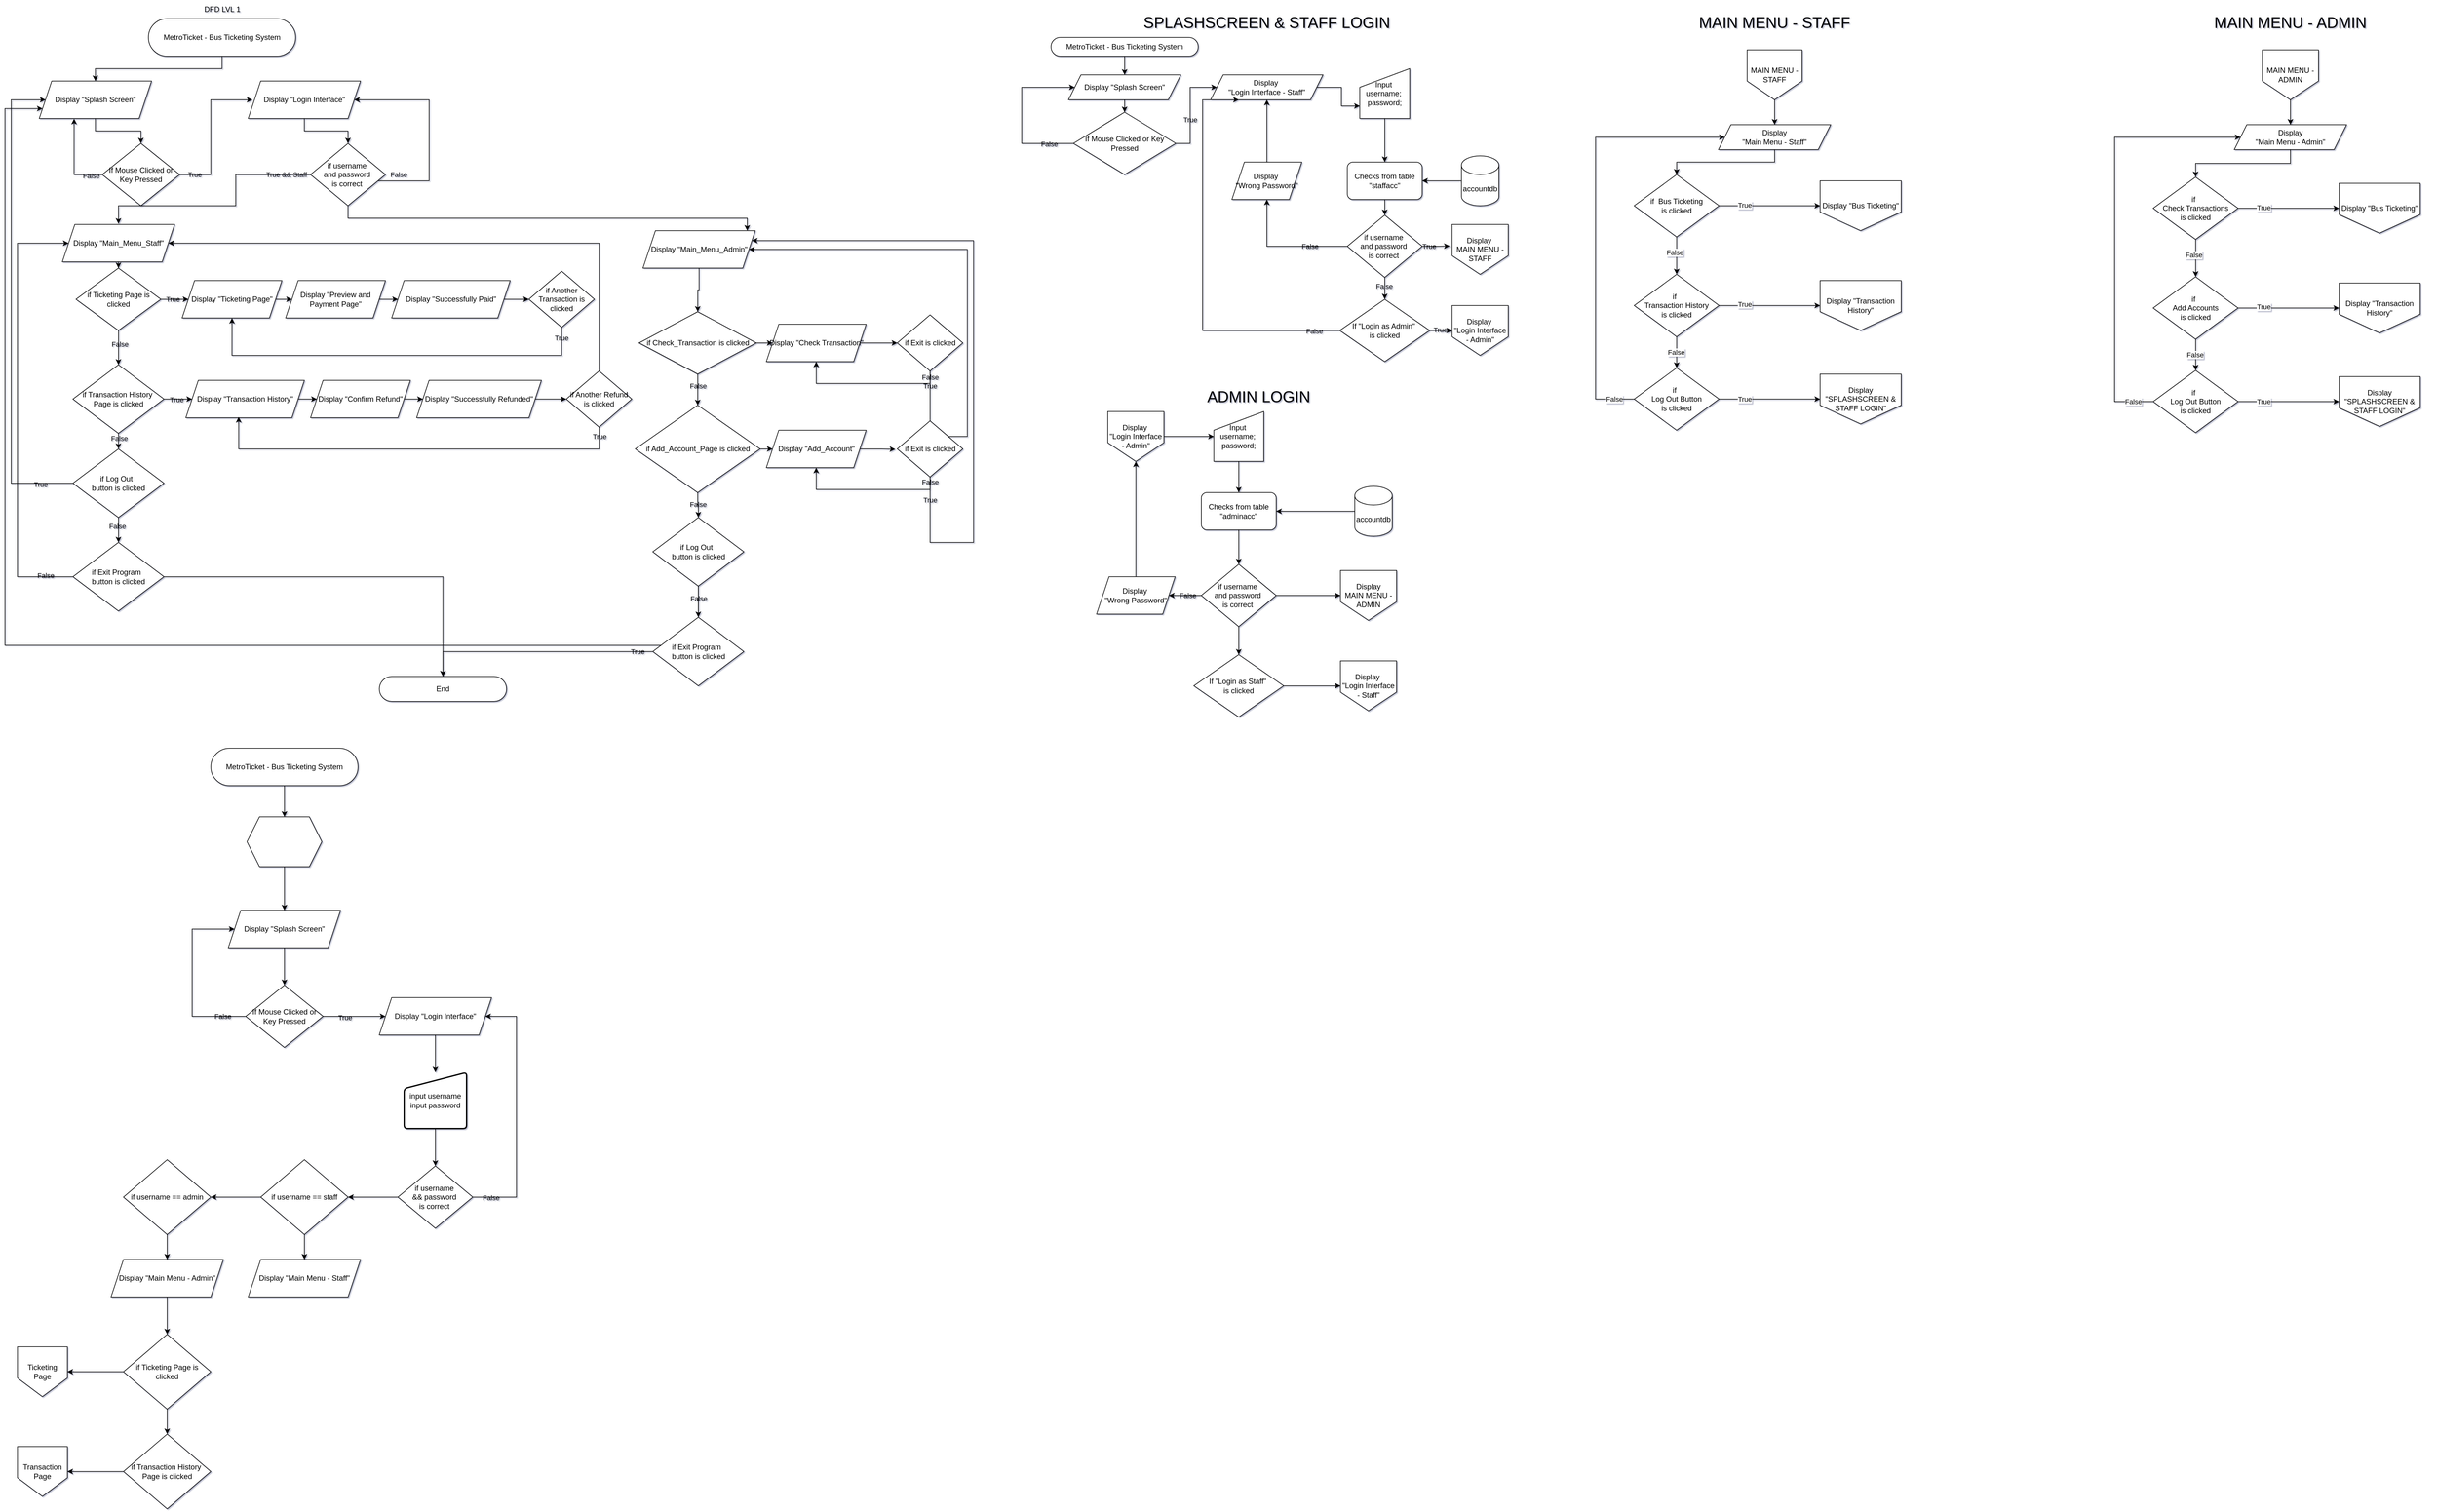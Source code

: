 <mxfile version="24.4.0" type="github">
  <diagram id="C5RBs43oDa-KdzZeNtuy" name="Page-1">
    <mxGraphModel dx="4370" dy="553" grid="1" gridSize="10" guides="1" tooltips="1" connect="1" arrows="1" fold="1" page="1" pageScale="1" pageWidth="827" pageHeight="1169" background="none" math="0" shadow="1">
      <root>
        <mxCell id="WIyWlLk6GJQsqaUBKTNV-0" />
        <mxCell id="WIyWlLk6GJQsqaUBKTNV-1" parent="WIyWlLk6GJQsqaUBKTNV-0" />
        <mxCell id="UbxMJG0Ne-6nqF-24o97-23" style="edgeStyle=orthogonalEdgeStyle;rounded=0;orthogonalLoop=1;jettySize=auto;html=1;entryX=0.5;entryY=0;entryDx=0;entryDy=0;labelBackgroundColor=none;fontColor=default;" parent="WIyWlLk6GJQsqaUBKTNV-1" source="WIyWlLk6GJQsqaUBKTNV-3" target="UbxMJG0Ne-6nqF-24o97-22" edge="1">
          <mxGeometry relative="1" as="geometry" />
        </mxCell>
        <mxCell id="WIyWlLk6GJQsqaUBKTNV-3" value="&lt;span class=&quot;OYPEnA text-decoration-none text-strikethrough-none&quot;&gt;MetroTicket -&amp;nbsp;&lt;/span&gt;Bus Ticketing System" style="rounded=1;whiteSpace=wrap;html=1;fontSize=12;glass=0;strokeWidth=1;shadow=0;arcSize=50;labelBackgroundColor=none;" parent="WIyWlLk6GJQsqaUBKTNV-1" vertex="1">
          <mxGeometry x="-3020.06" y="30" width="236" height="60" as="geometry" />
        </mxCell>
        <mxCell id="UbxMJG0Ne-6nqF-24o97-97" style="edgeStyle=orthogonalEdgeStyle;rounded=0;orthogonalLoop=1;jettySize=auto;html=1;entryX=0.5;entryY=0;entryDx=0;entryDy=0;labelBackgroundColor=none;fontColor=default;" parent="WIyWlLk6GJQsqaUBKTNV-1" source="WWSJBBc85hv_7WORX7Hr-0" target="UbxMJG0Ne-6nqF-24o97-1" edge="1">
          <mxGeometry relative="1" as="geometry" />
        </mxCell>
        <mxCell id="WWSJBBc85hv_7WORX7Hr-0" value="Display &quot;Login Interface&quot;" style="shape=parallelogram;perimeter=parallelogramPerimeter;whiteSpace=wrap;html=1;fixedSize=1;labelBackgroundColor=none;" parent="WIyWlLk6GJQsqaUBKTNV-1" vertex="1">
          <mxGeometry x="-2860.06" y="130" width="180" height="60" as="geometry" />
        </mxCell>
        <mxCell id="WWSJBBc85hv_7WORX7Hr-4" value="End" style="rounded=1;whiteSpace=wrap;html=1;fontSize=12;glass=0;strokeWidth=1;shadow=0;arcSize=50;labelBackgroundColor=none;" parent="WIyWlLk6GJQsqaUBKTNV-1" vertex="1">
          <mxGeometry x="-2649.86" y="1085" width="204" height="40" as="geometry" />
        </mxCell>
        <mxCell id="UbxMJG0Ne-6nqF-24o97-50" value="" style="edgeStyle=orthogonalEdgeStyle;rounded=0;orthogonalLoop=1;jettySize=auto;html=1;labelBackgroundColor=none;fontColor=default;" parent="WIyWlLk6GJQsqaUBKTNV-1" source="UbxMJG0Ne-6nqF-24o97-0" target="UbxMJG0Ne-6nqF-24o97-49" edge="1">
          <mxGeometry relative="1" as="geometry" />
        </mxCell>
        <mxCell id="UbxMJG0Ne-6nqF-24o97-0" value="Display &quot;Main_Menu_Staff&quot;" style="shape=parallelogram;perimeter=parallelogramPerimeter;whiteSpace=wrap;html=1;fixedSize=1;labelBackgroundColor=none;" parent="WIyWlLk6GJQsqaUBKTNV-1" vertex="1">
          <mxGeometry x="-3158.06" y="360" width="180" height="60" as="geometry" />
        </mxCell>
        <mxCell id="UbxMJG0Ne-6nqF-24o97-95" style="edgeStyle=orthogonalEdgeStyle;rounded=0;orthogonalLoop=1;jettySize=auto;html=1;entryX=1;entryY=0.5;entryDx=0;entryDy=0;labelBackgroundColor=none;fontColor=default;" parent="WIyWlLk6GJQsqaUBKTNV-1" source="UbxMJG0Ne-6nqF-24o97-1" target="WWSJBBc85hv_7WORX7Hr-0" edge="1">
          <mxGeometry relative="1" as="geometry">
            <Array as="points">
              <mxPoint x="-2570.06" y="290" />
              <mxPoint x="-2570.06" y="160" />
            </Array>
          </mxGeometry>
        </mxCell>
        <mxCell id="UbxMJG0Ne-6nqF-24o97-96" value="False" style="edgeLabel;html=1;align=center;verticalAlign=middle;resizable=0;points=[];labelBackgroundColor=none;" parent="UbxMJG0Ne-6nqF-24o97-95" vertex="1" connectable="0">
          <mxGeometry x="-0.798" y="2" relative="1" as="geometry">
            <mxPoint x="-1" y="-8" as="offset" />
          </mxGeometry>
        </mxCell>
        <mxCell id="UbxMJG0Ne-6nqF-24o97-98" style="edgeStyle=orthogonalEdgeStyle;rounded=0;orthogonalLoop=1;jettySize=auto;html=1;labelBackgroundColor=none;fontColor=default;" parent="WIyWlLk6GJQsqaUBKTNV-1" edge="1">
          <mxGeometry relative="1" as="geometry">
            <mxPoint x="-2748.06" y="280" as="sourcePoint" />
            <mxPoint x="-3068.06" y="359" as="targetPoint" />
            <Array as="points">
              <mxPoint x="-2880.06" y="280" />
              <mxPoint x="-2880.06" y="330" />
              <mxPoint x="-3068.06" y="330" />
            </Array>
          </mxGeometry>
        </mxCell>
        <mxCell id="UbxMJG0Ne-6nqF-24o97-99" value="True &amp;amp;&amp;amp; Staff" style="edgeLabel;html=1;align=center;verticalAlign=middle;resizable=0;points=[];labelBackgroundColor=none;" parent="UbxMJG0Ne-6nqF-24o97-98" vertex="1" connectable="0">
          <mxGeometry x="-0.796" y="-1" relative="1" as="geometry">
            <mxPoint x="-11" y="1" as="offset" />
          </mxGeometry>
        </mxCell>
        <mxCell id="tPSu3oZ3tx6b80InxsJo-1" style="edgeStyle=orthogonalEdgeStyle;rounded=0;orthogonalLoop=1;jettySize=auto;html=1;labelBackgroundColor=none;fontColor=default;" parent="WIyWlLk6GJQsqaUBKTNV-1" source="UbxMJG0Ne-6nqF-24o97-1" target="tPSu3oZ3tx6b80InxsJo-0" edge="1">
          <mxGeometry relative="1" as="geometry">
            <Array as="points">
              <mxPoint x="-2700.06" y="350" />
              <mxPoint x="-2060.06" y="350" />
            </Array>
          </mxGeometry>
        </mxCell>
        <mxCell id="UbxMJG0Ne-6nqF-24o97-1" value="if username&amp;nbsp;&lt;div&gt;and password&amp;nbsp;&lt;/div&gt;&lt;div&gt;is correct&amp;nbsp;&lt;/div&gt;" style="rhombus;whiteSpace=wrap;html=1;labelBackgroundColor=none;" parent="WIyWlLk6GJQsqaUBKTNV-1" vertex="1">
          <mxGeometry x="-2760.06" y="230" width="120" height="100" as="geometry" />
        </mxCell>
        <mxCell id="UbxMJG0Ne-6nqF-24o97-15" style="edgeStyle=orthogonalEdgeStyle;rounded=0;orthogonalLoop=1;jettySize=auto;html=1;labelBackgroundColor=none;fontColor=default;" parent="WIyWlLk6GJQsqaUBKTNV-1" source="UbxMJG0Ne-6nqF-24o97-13" target="UbxMJG0Ne-6nqF-24o97-14" edge="1">
          <mxGeometry relative="1" as="geometry" />
        </mxCell>
        <mxCell id="UbxMJG0Ne-6nqF-24o97-13" value="Display &quot;Ticketing Page&quot;" style="shape=parallelogram;perimeter=parallelogramPerimeter;whiteSpace=wrap;html=1;fixedSize=1;labelBackgroundColor=none;" parent="WIyWlLk6GJQsqaUBKTNV-1" vertex="1">
          <mxGeometry x="-2966.06" y="450" width="160" height="60" as="geometry" />
        </mxCell>
        <mxCell id="UbxMJG0Ne-6nqF-24o97-19" style="edgeStyle=orthogonalEdgeStyle;rounded=0;orthogonalLoop=1;jettySize=auto;html=1;entryX=0;entryY=0.5;entryDx=0;entryDy=0;labelBackgroundColor=none;fontColor=default;" parent="WIyWlLk6GJQsqaUBKTNV-1" source="UbxMJG0Ne-6nqF-24o97-14" target="UbxMJG0Ne-6nqF-24o97-18" edge="1">
          <mxGeometry relative="1" as="geometry" />
        </mxCell>
        <mxCell id="UbxMJG0Ne-6nqF-24o97-14" value="Display &quot;Preview and Payment Page&quot;" style="shape=parallelogram;perimeter=parallelogramPerimeter;whiteSpace=wrap;html=1;fixedSize=1;labelBackgroundColor=none;" parent="WIyWlLk6GJQsqaUBKTNV-1" vertex="1">
          <mxGeometry x="-2800.06" y="450" width="160" height="60" as="geometry" />
        </mxCell>
        <mxCell id="UbxMJG0Ne-6nqF-24o97-100" style="edgeStyle=orthogonalEdgeStyle;rounded=0;orthogonalLoop=1;jettySize=auto;html=1;entryX=0;entryY=0.5;entryDx=0;entryDy=0;labelBackgroundColor=none;fontColor=default;" parent="WIyWlLk6GJQsqaUBKTNV-1" source="UbxMJG0Ne-6nqF-24o97-18" target="UbxMJG0Ne-6nqF-24o97-67" edge="1">
          <mxGeometry relative="1" as="geometry" />
        </mxCell>
        <mxCell id="UbxMJG0Ne-6nqF-24o97-18" value="Display &quot;Successfully Paid&quot;" style="shape=parallelogram;perimeter=parallelogramPerimeter;whiteSpace=wrap;html=1;fixedSize=1;labelBackgroundColor=none;" parent="WIyWlLk6GJQsqaUBKTNV-1" vertex="1">
          <mxGeometry x="-2630.06" y="450" width="190" height="60" as="geometry" />
        </mxCell>
        <mxCell id="UbxMJG0Ne-6nqF-24o97-42" value="" style="edgeStyle=orthogonalEdgeStyle;rounded=0;orthogonalLoop=1;jettySize=auto;html=1;labelBackgroundColor=none;fontColor=default;" parent="WIyWlLk6GJQsqaUBKTNV-1" source="UbxMJG0Ne-6nqF-24o97-22" target="UbxMJG0Ne-6nqF-24o97-41" edge="1">
          <mxGeometry relative="1" as="geometry" />
        </mxCell>
        <mxCell id="UbxMJG0Ne-6nqF-24o97-22" value="Display &quot;Splash Screen&quot;" style="shape=parallelogram;perimeter=parallelogramPerimeter;whiteSpace=wrap;html=1;fixedSize=1;labelBackgroundColor=none;" parent="WIyWlLk6GJQsqaUBKTNV-1" vertex="1">
          <mxGeometry x="-3195.06" y="130" width="180" height="60" as="geometry" />
        </mxCell>
        <mxCell id="UbxMJG0Ne-6nqF-24o97-93" style="edgeStyle=orthogonalEdgeStyle;rounded=0;orthogonalLoop=1;jettySize=auto;html=1;labelBackgroundColor=none;fontColor=default;" parent="WIyWlLk6GJQsqaUBKTNV-1" edge="1">
          <mxGeometry relative="1" as="geometry">
            <mxPoint x="-2970.06" y="280" as="sourcePoint" />
            <mxPoint x="-2853.393" y="160" as="targetPoint" />
            <Array as="points">
              <mxPoint x="-2920.06" y="280" />
              <mxPoint x="-2920.06" y="160" />
            </Array>
          </mxGeometry>
        </mxCell>
        <mxCell id="UbxMJG0Ne-6nqF-24o97-94" value="True" style="edgeLabel;html=1;align=center;verticalAlign=middle;resizable=0;points=[];labelBackgroundColor=none;" parent="UbxMJG0Ne-6nqF-24o97-93" vertex="1" connectable="0">
          <mxGeometry x="-0.803" relative="1" as="geometry">
            <mxPoint as="offset" />
          </mxGeometry>
        </mxCell>
        <mxCell id="UbxMJG0Ne-6nqF-24o97-41" value="If Mouse Clicked or Key Pressed" style="rhombus;whiteSpace=wrap;html=1;labelBackgroundColor=none;" parent="WIyWlLk6GJQsqaUBKTNV-1" vertex="1">
          <mxGeometry x="-3094.06" y="230" width="124" height="100" as="geometry" />
        </mxCell>
        <mxCell id="UbxMJG0Ne-6nqF-24o97-52" style="edgeStyle=orthogonalEdgeStyle;rounded=0;orthogonalLoop=1;jettySize=auto;html=1;entryX=0.5;entryY=0;entryDx=0;entryDy=0;labelBackgroundColor=none;fontColor=default;" parent="WIyWlLk6GJQsqaUBKTNV-1" source="UbxMJG0Ne-6nqF-24o97-49" target="UbxMJG0Ne-6nqF-24o97-51" edge="1">
          <mxGeometry relative="1" as="geometry" />
        </mxCell>
        <mxCell id="UbxMJG0Ne-6nqF-24o97-106" value="False" style="edgeLabel;html=1;align=center;verticalAlign=middle;resizable=0;points=[];labelBackgroundColor=none;" parent="UbxMJG0Ne-6nqF-24o97-52" vertex="1" connectable="0">
          <mxGeometry x="-0.212" y="2" relative="1" as="geometry">
            <mxPoint as="offset" />
          </mxGeometry>
        </mxCell>
        <mxCell id="UbxMJG0Ne-6nqF-24o97-63" style="edgeStyle=orthogonalEdgeStyle;rounded=0;orthogonalLoop=1;jettySize=auto;html=1;entryX=0;entryY=0.5;entryDx=0;entryDy=0;labelBackgroundColor=none;fontColor=default;" parent="WIyWlLk6GJQsqaUBKTNV-1" source="UbxMJG0Ne-6nqF-24o97-49" target="UbxMJG0Ne-6nqF-24o97-13" edge="1">
          <mxGeometry relative="1" as="geometry" />
        </mxCell>
        <mxCell id="UbxMJG0Ne-6nqF-24o97-64" value="True" style="edgeLabel;html=1;align=center;verticalAlign=middle;resizable=0;points=[];labelBackgroundColor=none;" parent="UbxMJG0Ne-6nqF-24o97-63" vertex="1" connectable="0">
          <mxGeometry x="-0.253" relative="1" as="geometry">
            <mxPoint as="offset" />
          </mxGeometry>
        </mxCell>
        <mxCell id="UbxMJG0Ne-6nqF-24o97-49" value="if Ticketing Page is clicked" style="rhombus;whiteSpace=wrap;html=1;labelBackgroundColor=none;" parent="WIyWlLk6GJQsqaUBKTNV-1" vertex="1">
          <mxGeometry x="-3136.06" y="430" width="136" height="100" as="geometry" />
        </mxCell>
        <mxCell id="UbxMJG0Ne-6nqF-24o97-54" style="edgeStyle=orthogonalEdgeStyle;rounded=0;orthogonalLoop=1;jettySize=auto;html=1;labelBackgroundColor=none;fontColor=default;" parent="WIyWlLk6GJQsqaUBKTNV-1" source="UbxMJG0Ne-6nqF-24o97-51" target="UbxMJG0Ne-6nqF-24o97-53" edge="1">
          <mxGeometry relative="1" as="geometry" />
        </mxCell>
        <mxCell id="UbxMJG0Ne-6nqF-24o97-107" value="False" style="edgeLabel;html=1;align=center;verticalAlign=middle;resizable=0;points=[];labelBackgroundColor=none;" parent="UbxMJG0Ne-6nqF-24o97-54" vertex="1" connectable="0">
          <mxGeometry x="0.358" y="1" relative="1" as="geometry">
            <mxPoint as="offset" />
          </mxGeometry>
        </mxCell>
        <mxCell id="UbxMJG0Ne-6nqF-24o97-74" style="edgeStyle=orthogonalEdgeStyle;rounded=0;orthogonalLoop=1;jettySize=auto;html=1;entryX=0;entryY=0.5;entryDx=0;entryDy=0;labelBackgroundColor=none;fontColor=default;" parent="WIyWlLk6GJQsqaUBKTNV-1" source="UbxMJG0Ne-6nqF-24o97-51" target="UbxMJG0Ne-6nqF-24o97-73" edge="1">
          <mxGeometry relative="1" as="geometry" />
        </mxCell>
        <mxCell id="UbxMJG0Ne-6nqF-24o97-77" value="True" style="edgeLabel;html=1;align=center;verticalAlign=middle;resizable=0;points=[];labelBackgroundColor=none;" parent="UbxMJG0Ne-6nqF-24o97-74" vertex="1" connectable="0">
          <mxGeometry x="-0.291" y="-1" relative="1" as="geometry">
            <mxPoint as="offset" />
          </mxGeometry>
        </mxCell>
        <mxCell id="UbxMJG0Ne-6nqF-24o97-51" value="if Transaction History&amp;nbsp;&lt;div&gt;Page is clicked&lt;/div&gt;" style="rhombus;whiteSpace=wrap;html=1;labelBackgroundColor=none;" parent="WIyWlLk6GJQsqaUBKTNV-1" vertex="1">
          <mxGeometry x="-3141.06" y="585" width="146" height="110" as="geometry" />
        </mxCell>
        <mxCell id="UbxMJG0Ne-6nqF-24o97-58" style="edgeStyle=orthogonalEdgeStyle;rounded=0;orthogonalLoop=1;jettySize=auto;html=1;entryX=0.5;entryY=0;entryDx=0;entryDy=0;labelBackgroundColor=none;fontColor=default;" parent="WIyWlLk6GJQsqaUBKTNV-1" source="UbxMJG0Ne-6nqF-24o97-53" target="UbxMJG0Ne-6nqF-24o97-57" edge="1">
          <mxGeometry relative="1" as="geometry" />
        </mxCell>
        <mxCell id="UbxMJG0Ne-6nqF-24o97-105" value="False" style="edgeLabel;html=1;align=center;verticalAlign=middle;resizable=0;points=[];labelBackgroundColor=none;" parent="UbxMJG0Ne-6nqF-24o97-58" vertex="1" connectable="0">
          <mxGeometry x="-0.303" y="-2" relative="1" as="geometry">
            <mxPoint as="offset" />
          </mxGeometry>
        </mxCell>
        <mxCell id="UbxMJG0Ne-6nqF-24o97-103" style="edgeStyle=orthogonalEdgeStyle;rounded=0;orthogonalLoop=1;jettySize=auto;html=1;entryX=0;entryY=0.5;entryDx=0;entryDy=0;labelBackgroundColor=none;fontColor=default;" parent="WIyWlLk6GJQsqaUBKTNV-1" source="UbxMJG0Ne-6nqF-24o97-53" target="UbxMJG0Ne-6nqF-24o97-22" edge="1">
          <mxGeometry relative="1" as="geometry">
            <Array as="points">
              <mxPoint x="-3240.06" y="775" />
              <mxPoint x="-3240.06" y="160" />
            </Array>
          </mxGeometry>
        </mxCell>
        <mxCell id="UbxMJG0Ne-6nqF-24o97-104" value="True" style="edgeLabel;html=1;align=center;verticalAlign=middle;resizable=0;points=[];labelBackgroundColor=none;" parent="UbxMJG0Ne-6nqF-24o97-103" vertex="1" connectable="0">
          <mxGeometry x="-0.863" y="2" relative="1" as="geometry">
            <mxPoint as="offset" />
          </mxGeometry>
        </mxCell>
        <mxCell id="UbxMJG0Ne-6nqF-24o97-53" value="if Log Out&amp;nbsp;&amp;nbsp;&lt;div&gt;button is clicked&lt;/div&gt;" style="rhombus;whiteSpace=wrap;html=1;labelBackgroundColor=none;" parent="WIyWlLk6GJQsqaUBKTNV-1" vertex="1">
          <mxGeometry x="-3141.06" y="720" width="146" height="110" as="geometry" />
        </mxCell>
        <mxCell id="UbxMJG0Ne-6nqF-24o97-59" style="edgeStyle=orthogonalEdgeStyle;rounded=0;orthogonalLoop=1;jettySize=auto;html=1;entryX=0.5;entryY=0;entryDx=0;entryDy=0;labelBackgroundColor=none;fontColor=default;" parent="WIyWlLk6GJQsqaUBKTNV-1" source="UbxMJG0Ne-6nqF-24o97-57" target="WWSJBBc85hv_7WORX7Hr-4" edge="1">
          <mxGeometry relative="1" as="geometry" />
        </mxCell>
        <mxCell id="UbxMJG0Ne-6nqF-24o97-60" value="True" style="edgeLabel;html=1;align=center;verticalAlign=middle;resizable=0;points=[];labelBackgroundColor=none;" parent="UbxMJG0Ne-6nqF-24o97-59" vertex="1" connectable="0">
          <mxGeometry x="-0.146" relative="1" as="geometry">
            <mxPoint x="-308" as="offset" />
          </mxGeometry>
        </mxCell>
        <mxCell id="UbxMJG0Ne-6nqF-24o97-108" style="edgeStyle=orthogonalEdgeStyle;rounded=0;orthogonalLoop=1;jettySize=auto;html=1;entryX=0;entryY=0.5;entryDx=0;entryDy=0;labelBackgroundColor=none;fontColor=default;" parent="WIyWlLk6GJQsqaUBKTNV-1" source="UbxMJG0Ne-6nqF-24o97-57" target="UbxMJG0Ne-6nqF-24o97-0" edge="1">
          <mxGeometry relative="1" as="geometry">
            <Array as="points">
              <mxPoint x="-3230.06" y="925" />
              <mxPoint x="-3230.06" y="390" />
            </Array>
          </mxGeometry>
        </mxCell>
        <mxCell id="UbxMJG0Ne-6nqF-24o97-109" value="False" style="edgeLabel;html=1;align=center;verticalAlign=middle;resizable=0;points=[];labelBackgroundColor=none;" parent="UbxMJG0Ne-6nqF-24o97-108" vertex="1" connectable="0">
          <mxGeometry x="-0.875" y="-2" relative="1" as="geometry">
            <mxPoint as="offset" />
          </mxGeometry>
        </mxCell>
        <mxCell id="UbxMJG0Ne-6nqF-24o97-57" value="if Exit Program&amp;nbsp;&amp;nbsp;&lt;div&gt;button is clicked&lt;/div&gt;" style="rhombus;whiteSpace=wrap;html=1;labelBackgroundColor=none;" parent="WIyWlLk6GJQsqaUBKTNV-1" vertex="1">
          <mxGeometry x="-3141.06" y="870" width="146" height="110" as="geometry" />
        </mxCell>
        <mxCell id="UbxMJG0Ne-6nqF-24o97-71" style="edgeStyle=orthogonalEdgeStyle;rounded=0;orthogonalLoop=1;jettySize=auto;html=1;entryX=0.5;entryY=1;entryDx=0;entryDy=0;exitX=0.5;exitY=1;exitDx=0;exitDy=0;labelBackgroundColor=none;fontColor=default;" parent="WIyWlLk6GJQsqaUBKTNV-1" source="UbxMJG0Ne-6nqF-24o97-67" target="UbxMJG0Ne-6nqF-24o97-13" edge="1">
          <mxGeometry relative="1" as="geometry">
            <Array as="points">
              <mxPoint x="-2358.06" y="570" />
              <mxPoint x="-2886.06" y="570" />
            </Array>
          </mxGeometry>
        </mxCell>
        <mxCell id="UbxMJG0Ne-6nqF-24o97-72" value="True" style="edgeLabel;html=1;align=center;verticalAlign=middle;resizable=0;points=[];labelBackgroundColor=none;" parent="UbxMJG0Ne-6nqF-24o97-71" vertex="1" connectable="0">
          <mxGeometry x="-0.948" y="-1" relative="1" as="geometry">
            <mxPoint as="offset" />
          </mxGeometry>
        </mxCell>
        <mxCell id="UbxMJG0Ne-6nqF-24o97-67" value="if Another Transaction is clicked" style="rhombus;whiteSpace=wrap;html=1;labelBackgroundColor=none;" parent="WIyWlLk6GJQsqaUBKTNV-1" vertex="1">
          <mxGeometry x="-2410.06" y="435" width="105" height="90" as="geometry" />
        </mxCell>
        <mxCell id="UbxMJG0Ne-6nqF-24o97-76" style="edgeStyle=orthogonalEdgeStyle;rounded=0;orthogonalLoop=1;jettySize=auto;html=1;labelBackgroundColor=none;fontColor=default;" parent="WIyWlLk6GJQsqaUBKTNV-1" source="UbxMJG0Ne-6nqF-24o97-73" target="UbxMJG0Ne-6nqF-24o97-75" edge="1">
          <mxGeometry relative="1" as="geometry" />
        </mxCell>
        <mxCell id="UbxMJG0Ne-6nqF-24o97-73" value="Display &quot;Transaction History&quot;" style="shape=parallelogram;perimeter=parallelogramPerimeter;whiteSpace=wrap;html=1;fixedSize=1;labelBackgroundColor=none;" parent="WIyWlLk6GJQsqaUBKTNV-1" vertex="1">
          <mxGeometry x="-2960.06" y="610" width="190" height="60" as="geometry" />
        </mxCell>
        <mxCell id="UbxMJG0Ne-6nqF-24o97-79" style="edgeStyle=orthogonalEdgeStyle;rounded=0;orthogonalLoop=1;jettySize=auto;html=1;labelBackgroundColor=none;fontColor=default;" parent="WIyWlLk6GJQsqaUBKTNV-1" source="UbxMJG0Ne-6nqF-24o97-75" target="UbxMJG0Ne-6nqF-24o97-78" edge="1">
          <mxGeometry relative="1" as="geometry" />
        </mxCell>
        <mxCell id="UbxMJG0Ne-6nqF-24o97-75" value="Display &quot;Confirm Refund&quot;" style="shape=parallelogram;perimeter=parallelogramPerimeter;whiteSpace=wrap;html=1;fixedSize=1;labelBackgroundColor=none;" parent="WIyWlLk6GJQsqaUBKTNV-1" vertex="1">
          <mxGeometry x="-2760.06" y="610" width="160" height="60" as="geometry" />
        </mxCell>
        <mxCell id="UbxMJG0Ne-6nqF-24o97-81" style="edgeStyle=orthogonalEdgeStyle;rounded=0;orthogonalLoop=1;jettySize=auto;html=1;entryX=0;entryY=0.5;entryDx=0;entryDy=0;labelBackgroundColor=none;fontColor=default;" parent="WIyWlLk6GJQsqaUBKTNV-1" source="UbxMJG0Ne-6nqF-24o97-78" target="UbxMJG0Ne-6nqF-24o97-80" edge="1">
          <mxGeometry relative="1" as="geometry" />
        </mxCell>
        <mxCell id="UbxMJG0Ne-6nqF-24o97-78" value="Display &quot;Successfully Refunded&quot;" style="shape=parallelogram;perimeter=parallelogramPerimeter;whiteSpace=wrap;html=1;fixedSize=1;labelBackgroundColor=none;" parent="WIyWlLk6GJQsqaUBKTNV-1" vertex="1">
          <mxGeometry x="-2590.06" y="610" width="200" height="60" as="geometry" />
        </mxCell>
        <mxCell id="UbxMJG0Ne-6nqF-24o97-90" style="edgeStyle=orthogonalEdgeStyle;rounded=0;orthogonalLoop=1;jettySize=auto;html=1;entryX=1;entryY=0.5;entryDx=0;entryDy=0;labelBackgroundColor=none;fontColor=default;" parent="WIyWlLk6GJQsqaUBKTNV-1" source="UbxMJG0Ne-6nqF-24o97-80" target="UbxMJG0Ne-6nqF-24o97-0" edge="1">
          <mxGeometry relative="1" as="geometry">
            <Array as="points">
              <mxPoint x="-2298.06" y="390" />
            </Array>
          </mxGeometry>
        </mxCell>
        <mxCell id="UbxMJG0Ne-6nqF-24o97-80" value="if Another Refund is clicked" style="rhombus;whiteSpace=wrap;html=1;labelBackgroundColor=none;" parent="WIyWlLk6GJQsqaUBKTNV-1" vertex="1">
          <mxGeometry x="-2350.06" y="595" width="105" height="90" as="geometry" />
        </mxCell>
        <mxCell id="UbxMJG0Ne-6nqF-24o97-82" style="edgeStyle=orthogonalEdgeStyle;rounded=0;orthogonalLoop=1;jettySize=auto;html=1;entryX=0.446;entryY=0.979;entryDx=0;entryDy=0;entryPerimeter=0;exitX=0.5;exitY=1;exitDx=0;exitDy=0;labelBackgroundColor=none;fontColor=default;" parent="WIyWlLk6GJQsqaUBKTNV-1" source="UbxMJG0Ne-6nqF-24o97-80" target="UbxMJG0Ne-6nqF-24o97-73" edge="1">
          <mxGeometry relative="1" as="geometry">
            <mxPoint x="-2267.06" y="749" as="sourcePoint" />
            <Array as="points">
              <mxPoint x="-2298.06" y="720" />
              <mxPoint x="-2875.06" y="720" />
            </Array>
          </mxGeometry>
        </mxCell>
        <mxCell id="UbxMJG0Ne-6nqF-24o97-83" value="True" style="edgeLabel;html=1;align=center;verticalAlign=middle;resizable=0;points=[];labelBackgroundColor=none;" parent="UbxMJG0Ne-6nqF-24o97-82" vertex="1" connectable="0">
          <mxGeometry x="-0.956" relative="1" as="geometry">
            <mxPoint as="offset" />
          </mxGeometry>
        </mxCell>
        <mxCell id="UbxMJG0Ne-6nqF-24o97-91" style="edgeStyle=orthogonalEdgeStyle;rounded=0;orthogonalLoop=1;jettySize=auto;html=1;entryX=0.31;entryY=1.008;entryDx=0;entryDy=0;entryPerimeter=0;labelBackgroundColor=none;fontColor=default;" parent="WIyWlLk6GJQsqaUBKTNV-1" source="UbxMJG0Ne-6nqF-24o97-41" target="UbxMJG0Ne-6nqF-24o97-22" edge="1">
          <mxGeometry relative="1" as="geometry">
            <Array as="points">
              <mxPoint x="-3139.06" y="280" />
            </Array>
          </mxGeometry>
        </mxCell>
        <mxCell id="UbxMJG0Ne-6nqF-24o97-92" value="False" style="edgeLabel;html=1;align=center;verticalAlign=middle;resizable=0;points=[];labelBackgroundColor=none;" parent="UbxMJG0Ne-6nqF-24o97-91" vertex="1" connectable="0">
          <mxGeometry x="-0.722" y="2" relative="1" as="geometry">
            <mxPoint as="offset" />
          </mxGeometry>
        </mxCell>
        <mxCell id="W5-f4dSCplONxjTcOhTd-0" value="DFD LVL 1" style="text;html=1;align=center;verticalAlign=middle;resizable=0;points=[];autosize=1;strokeColor=none;fillColor=none;labelBackgroundColor=none;" parent="WIyWlLk6GJQsqaUBKTNV-1" vertex="1">
          <mxGeometry x="-2942.06" width="80" height="30" as="geometry" />
        </mxCell>
        <mxCell id="W5-f4dSCplONxjTcOhTd-3" style="edgeStyle=orthogonalEdgeStyle;rounded=0;orthogonalLoop=1;jettySize=auto;html=1;entryX=0.5;entryY=0;entryDx=0;entryDy=0;labelBackgroundColor=none;fontColor=default;" parent="WIyWlLk6GJQsqaUBKTNV-1" source="W5-f4dSCplONxjTcOhTd-1" target="W5-f4dSCplONxjTcOhTd-2" edge="1">
          <mxGeometry relative="1" as="geometry" />
        </mxCell>
        <mxCell id="W5-f4dSCplONxjTcOhTd-1" value="&lt;span class=&quot;OYPEnA text-decoration-none text-strikethrough-none&quot;&gt;MetroTicket -&amp;nbsp;&lt;/span&gt;Bus Ticketing System" style="rounded=1;whiteSpace=wrap;html=1;fontSize=12;glass=0;strokeWidth=1;shadow=0;arcSize=50;labelBackgroundColor=none;" parent="WIyWlLk6GJQsqaUBKTNV-1" vertex="1">
          <mxGeometry x="-2920" y="1200" width="236" height="60" as="geometry" />
        </mxCell>
        <mxCell id="W5-f4dSCplONxjTcOhTd-5" style="edgeStyle=orthogonalEdgeStyle;rounded=0;orthogonalLoop=1;jettySize=auto;html=1;entryX=0.5;entryY=0;entryDx=0;entryDy=0;labelBackgroundColor=none;fontColor=default;" parent="WIyWlLk6GJQsqaUBKTNV-1" source="W5-f4dSCplONxjTcOhTd-2" target="W5-f4dSCplONxjTcOhTd-4" edge="1">
          <mxGeometry relative="1" as="geometry" />
        </mxCell>
        <mxCell id="W5-f4dSCplONxjTcOhTd-2" value="" style="shape=hexagon;perimeter=hexagonPerimeter2;whiteSpace=wrap;html=1;fixedSize=1;labelBackgroundColor=none;" parent="WIyWlLk6GJQsqaUBKTNV-1" vertex="1">
          <mxGeometry x="-2862" y="1310" width="120" height="80" as="geometry" />
        </mxCell>
        <mxCell id="W5-f4dSCplONxjTcOhTd-7" style="edgeStyle=orthogonalEdgeStyle;rounded=0;orthogonalLoop=1;jettySize=auto;html=1;entryX=0.5;entryY=0;entryDx=0;entryDy=0;labelBackgroundColor=none;fontColor=default;" parent="WIyWlLk6GJQsqaUBKTNV-1" source="W5-f4dSCplONxjTcOhTd-4" target="W5-f4dSCplONxjTcOhTd-6" edge="1">
          <mxGeometry relative="1" as="geometry" />
        </mxCell>
        <mxCell id="W5-f4dSCplONxjTcOhTd-4" value="Display &quot;Splash Screen&quot;" style="shape=parallelogram;perimeter=parallelogramPerimeter;whiteSpace=wrap;html=1;fixedSize=1;labelBackgroundColor=none;" parent="WIyWlLk6GJQsqaUBKTNV-1" vertex="1">
          <mxGeometry x="-2892" y="1460" width="180" height="60" as="geometry" />
        </mxCell>
        <mxCell id="W5-f4dSCplONxjTcOhTd-8" style="edgeStyle=orthogonalEdgeStyle;rounded=0;orthogonalLoop=1;jettySize=auto;html=1;entryX=0;entryY=0.5;entryDx=0;entryDy=0;labelBackgroundColor=none;fontColor=default;" parent="WIyWlLk6GJQsqaUBKTNV-1" source="W5-f4dSCplONxjTcOhTd-6" target="W5-f4dSCplONxjTcOhTd-4" edge="1">
          <mxGeometry relative="1" as="geometry">
            <Array as="points">
              <mxPoint x="-2950" y="1630" />
              <mxPoint x="-2950" y="1490" />
            </Array>
          </mxGeometry>
        </mxCell>
        <mxCell id="W5-f4dSCplONxjTcOhTd-9" value="False" style="edgeLabel;html=1;align=center;verticalAlign=middle;resizable=0;points=[];labelBackgroundColor=none;" parent="W5-f4dSCplONxjTcOhTd-8" vertex="1" connectable="0">
          <mxGeometry x="-0.745" relative="1" as="geometry">
            <mxPoint as="offset" />
          </mxGeometry>
        </mxCell>
        <mxCell id="W5-f4dSCplONxjTcOhTd-13" style="edgeStyle=orthogonalEdgeStyle;rounded=0;orthogonalLoop=1;jettySize=auto;html=1;labelBackgroundColor=none;fontColor=default;" parent="WIyWlLk6GJQsqaUBKTNV-1" source="W5-f4dSCplONxjTcOhTd-6" target="W5-f4dSCplONxjTcOhTd-10" edge="1">
          <mxGeometry relative="1" as="geometry" />
        </mxCell>
        <mxCell id="W5-f4dSCplONxjTcOhTd-14" value="True" style="edgeLabel;html=1;align=center;verticalAlign=middle;resizable=0;points=[];labelBackgroundColor=none;" parent="W5-f4dSCplONxjTcOhTd-13" vertex="1" connectable="0">
          <mxGeometry x="-0.309" y="-2" relative="1" as="geometry">
            <mxPoint as="offset" />
          </mxGeometry>
        </mxCell>
        <mxCell id="W5-f4dSCplONxjTcOhTd-6" value="If Mouse Clicked or Key Pressed" style="rhombus;whiteSpace=wrap;html=1;labelBackgroundColor=none;" parent="WIyWlLk6GJQsqaUBKTNV-1" vertex="1">
          <mxGeometry x="-2864" y="1580" width="124" height="100" as="geometry" />
        </mxCell>
        <mxCell id="W5-f4dSCplONxjTcOhTd-16" style="edgeStyle=orthogonalEdgeStyle;rounded=0;orthogonalLoop=1;jettySize=auto;html=1;entryX=0.5;entryY=0;entryDx=0;entryDy=0;labelBackgroundColor=none;fontColor=default;" parent="WIyWlLk6GJQsqaUBKTNV-1" source="W5-f4dSCplONxjTcOhTd-21" target="W5-f4dSCplONxjTcOhTd-15" edge="1">
          <mxGeometry relative="1" as="geometry" />
        </mxCell>
        <mxCell id="W5-f4dSCplONxjTcOhTd-10" value="Display &quot;Login Interface&quot;" style="shape=parallelogram;perimeter=parallelogramPerimeter;whiteSpace=wrap;html=1;fixedSize=1;labelBackgroundColor=none;" parent="WIyWlLk6GJQsqaUBKTNV-1" vertex="1">
          <mxGeometry x="-2650" y="1600" width="180" height="60" as="geometry" />
        </mxCell>
        <mxCell id="W5-f4dSCplONxjTcOhTd-23" style="edgeStyle=orthogonalEdgeStyle;rounded=0;orthogonalLoop=1;jettySize=auto;html=1;entryX=1;entryY=0.5;entryDx=0;entryDy=0;exitX=1;exitY=0.5;exitDx=0;exitDy=0;labelBackgroundColor=none;fontColor=default;" parent="WIyWlLk6GJQsqaUBKTNV-1" source="W5-f4dSCplONxjTcOhTd-15" target="W5-f4dSCplONxjTcOhTd-10" edge="1">
          <mxGeometry relative="1" as="geometry">
            <Array as="points">
              <mxPoint x="-2430" y="1920" />
              <mxPoint x="-2430" y="1630" />
            </Array>
          </mxGeometry>
        </mxCell>
        <mxCell id="W5-f4dSCplONxjTcOhTd-24" value="False" style="edgeLabel;html=1;align=center;verticalAlign=middle;resizable=0;points=[];labelBackgroundColor=none;" parent="W5-f4dSCplONxjTcOhTd-23" vertex="1" connectable="0">
          <mxGeometry x="-0.859" y="-1" relative="1" as="geometry">
            <mxPoint as="offset" />
          </mxGeometry>
        </mxCell>
        <mxCell id="W5-f4dSCplONxjTcOhTd-31" value="" style="edgeStyle=orthogonalEdgeStyle;rounded=0;orthogonalLoop=1;jettySize=auto;html=1;labelBackgroundColor=none;fontColor=default;" parent="WIyWlLk6GJQsqaUBKTNV-1" source="W5-f4dSCplONxjTcOhTd-15" target="W5-f4dSCplONxjTcOhTd-30" edge="1">
          <mxGeometry relative="1" as="geometry" />
        </mxCell>
        <mxCell id="W5-f4dSCplONxjTcOhTd-15" value="if username&amp;nbsp;&lt;div&gt;&amp;amp;&amp;amp; password&amp;nbsp;&lt;/div&gt;&lt;div&gt;is correct&amp;nbsp;&lt;/div&gt;" style="rhombus;whiteSpace=wrap;html=1;labelBackgroundColor=none;" parent="WIyWlLk6GJQsqaUBKTNV-1" vertex="1">
          <mxGeometry x="-2620" y="1870" width="120" height="100" as="geometry" />
        </mxCell>
        <mxCell id="W5-f4dSCplONxjTcOhTd-22" value="" style="edgeStyle=orthogonalEdgeStyle;rounded=0;orthogonalLoop=1;jettySize=auto;html=1;entryX=0.5;entryY=0;entryDx=0;entryDy=0;labelBackgroundColor=none;fontColor=default;" parent="WIyWlLk6GJQsqaUBKTNV-1" source="W5-f4dSCplONxjTcOhTd-10" target="W5-f4dSCplONxjTcOhTd-21" edge="1">
          <mxGeometry relative="1" as="geometry">
            <mxPoint x="-2560" y="1660" as="sourcePoint" />
            <mxPoint x="-2620" y="1870" as="targetPoint" />
          </mxGeometry>
        </mxCell>
        <mxCell id="W5-f4dSCplONxjTcOhTd-21" value="input username&lt;div&gt;input password&lt;/div&gt;" style="html=1;strokeWidth=2;shape=manualInput;whiteSpace=wrap;rounded=1;size=26;arcSize=11;labelBackgroundColor=none;" parent="WIyWlLk6GJQsqaUBKTNV-1" vertex="1">
          <mxGeometry x="-2610" y="1720" width="100" height="90" as="geometry" />
        </mxCell>
        <mxCell id="W5-f4dSCplONxjTcOhTd-33" style="edgeStyle=orthogonalEdgeStyle;rounded=0;orthogonalLoop=1;jettySize=auto;html=1;entryX=1;entryY=0.5;entryDx=0;entryDy=0;labelBackgroundColor=none;fontColor=default;" parent="WIyWlLk6GJQsqaUBKTNV-1" source="W5-f4dSCplONxjTcOhTd-30" target="W5-f4dSCplONxjTcOhTd-32" edge="1">
          <mxGeometry relative="1" as="geometry" />
        </mxCell>
        <mxCell id="W5-f4dSCplONxjTcOhTd-35" style="edgeStyle=orthogonalEdgeStyle;rounded=0;orthogonalLoop=1;jettySize=auto;html=1;labelBackgroundColor=none;fontColor=default;" parent="WIyWlLk6GJQsqaUBKTNV-1" source="W5-f4dSCplONxjTcOhTd-30" target="W5-f4dSCplONxjTcOhTd-34" edge="1">
          <mxGeometry relative="1" as="geometry" />
        </mxCell>
        <mxCell id="W5-f4dSCplONxjTcOhTd-30" value="if username == staff" style="rhombus;whiteSpace=wrap;html=1;labelBackgroundColor=none;" parent="WIyWlLk6GJQsqaUBKTNV-1" vertex="1">
          <mxGeometry x="-2840" y="1860" width="140" height="120" as="geometry" />
        </mxCell>
        <mxCell id="W5-f4dSCplONxjTcOhTd-37" style="edgeStyle=orthogonalEdgeStyle;rounded=0;orthogonalLoop=1;jettySize=auto;html=1;entryX=0.5;entryY=0;entryDx=0;entryDy=0;labelBackgroundColor=none;fontColor=default;" parent="WIyWlLk6GJQsqaUBKTNV-1" source="W5-f4dSCplONxjTcOhTd-32" target="W5-f4dSCplONxjTcOhTd-36" edge="1">
          <mxGeometry relative="1" as="geometry" />
        </mxCell>
        <mxCell id="W5-f4dSCplONxjTcOhTd-32" value="if username == admin" style="rhombus;whiteSpace=wrap;html=1;labelBackgroundColor=none;" parent="WIyWlLk6GJQsqaUBKTNV-1" vertex="1">
          <mxGeometry x="-3060" y="1860" width="140" height="120" as="geometry" />
        </mxCell>
        <mxCell id="W5-f4dSCplONxjTcOhTd-34" value="Display &quot;Main Menu - Staff&quot;" style="shape=parallelogram;perimeter=parallelogramPerimeter;whiteSpace=wrap;html=1;fixedSize=1;labelBackgroundColor=none;" parent="WIyWlLk6GJQsqaUBKTNV-1" vertex="1">
          <mxGeometry x="-2860" y="2020" width="180" height="60" as="geometry" />
        </mxCell>
        <mxCell id="W5-f4dSCplONxjTcOhTd-43" style="edgeStyle=orthogonalEdgeStyle;rounded=0;orthogonalLoop=1;jettySize=auto;html=1;labelBackgroundColor=none;fontColor=default;" parent="WIyWlLk6GJQsqaUBKTNV-1" source="W5-f4dSCplONxjTcOhTd-36" target="W5-f4dSCplONxjTcOhTd-42" edge="1">
          <mxGeometry relative="1" as="geometry" />
        </mxCell>
        <mxCell id="W5-f4dSCplONxjTcOhTd-36" value="Display &quot;Main Menu - Admin&quot;" style="shape=parallelogram;perimeter=parallelogramPerimeter;whiteSpace=wrap;html=1;fixedSize=1;labelBackgroundColor=none;" parent="WIyWlLk6GJQsqaUBKTNV-1" vertex="1">
          <mxGeometry x="-3080" y="2020" width="180" height="60" as="geometry" />
        </mxCell>
        <mxCell id="W5-f4dSCplONxjTcOhTd-40" value="Ticketing Page" style="shape=offPageConnector;whiteSpace=wrap;html=1;labelBackgroundColor=none;" parent="WIyWlLk6GJQsqaUBKTNV-1" vertex="1">
          <mxGeometry x="-3230" y="2160" width="80" height="80" as="geometry" />
        </mxCell>
        <mxCell id="W5-f4dSCplONxjTcOhTd-44" style="edgeStyle=orthogonalEdgeStyle;rounded=0;orthogonalLoop=1;jettySize=auto;html=1;entryX=1;entryY=0.5;entryDx=0;entryDy=0;labelBackgroundColor=none;fontColor=default;" parent="WIyWlLk6GJQsqaUBKTNV-1" source="W5-f4dSCplONxjTcOhTd-42" target="W5-f4dSCplONxjTcOhTd-40" edge="1">
          <mxGeometry relative="1" as="geometry" />
        </mxCell>
        <mxCell id="W5-f4dSCplONxjTcOhTd-48" style="edgeStyle=orthogonalEdgeStyle;rounded=0;orthogonalLoop=1;jettySize=auto;html=1;entryX=0.5;entryY=0;entryDx=0;entryDy=0;labelBackgroundColor=none;fontColor=default;" parent="WIyWlLk6GJQsqaUBKTNV-1" source="W5-f4dSCplONxjTcOhTd-42" target="W5-f4dSCplONxjTcOhTd-47" edge="1">
          <mxGeometry relative="1" as="geometry" />
        </mxCell>
        <mxCell id="W5-f4dSCplONxjTcOhTd-42" value="if Ticketing Page is clicked" style="rhombus;whiteSpace=wrap;html=1;labelBackgroundColor=none;" parent="WIyWlLk6GJQsqaUBKTNV-1" vertex="1">
          <mxGeometry x="-3060" y="2140" width="140" height="120" as="geometry" />
        </mxCell>
        <mxCell id="W5-f4dSCplONxjTcOhTd-46" value="Transaction Page" style="shape=offPageConnector;whiteSpace=wrap;html=1;labelBackgroundColor=none;" parent="WIyWlLk6GJQsqaUBKTNV-1" vertex="1">
          <mxGeometry x="-3230" y="2320" width="80" height="80" as="geometry" />
        </mxCell>
        <mxCell id="W5-f4dSCplONxjTcOhTd-49" style="edgeStyle=orthogonalEdgeStyle;rounded=0;orthogonalLoop=1;jettySize=auto;html=1;labelBackgroundColor=none;fontColor=default;" parent="WIyWlLk6GJQsqaUBKTNV-1" source="W5-f4dSCplONxjTcOhTd-47" target="W5-f4dSCplONxjTcOhTd-46" edge="1">
          <mxGeometry relative="1" as="geometry" />
        </mxCell>
        <mxCell id="W5-f4dSCplONxjTcOhTd-47" value="if Transaction History&amp;nbsp;&lt;div&gt;Page is clicked&lt;/div&gt;" style="rhombus;whiteSpace=wrap;html=1;labelBackgroundColor=none;" parent="WIyWlLk6GJQsqaUBKTNV-1" vertex="1">
          <mxGeometry x="-3060" y="2300" width="140" height="120" as="geometry" />
        </mxCell>
        <mxCell id="tPSu3oZ3tx6b80InxsJo-3" style="edgeStyle=orthogonalEdgeStyle;rounded=0;orthogonalLoop=1;jettySize=auto;html=1;labelBackgroundColor=none;fontColor=default;" parent="WIyWlLk6GJQsqaUBKTNV-1" source="tPSu3oZ3tx6b80InxsJo-0" target="tPSu3oZ3tx6b80InxsJo-4" edge="1">
          <mxGeometry relative="1" as="geometry">
            <mxPoint x="-2137.21" y="470" as="targetPoint" />
          </mxGeometry>
        </mxCell>
        <mxCell id="tPSu3oZ3tx6b80InxsJo-0" value="Display &quot;Main_Menu_Admin&quot;" style="shape=parallelogram;perimeter=parallelogramPerimeter;whiteSpace=wrap;html=1;fixedSize=1;labelBackgroundColor=none;" parent="WIyWlLk6GJQsqaUBKTNV-1" vertex="1">
          <mxGeometry x="-2227.21" y="370" width="180" height="60" as="geometry" />
        </mxCell>
        <mxCell id="tPSu3oZ3tx6b80InxsJo-7" style="edgeStyle=orthogonalEdgeStyle;rounded=0;orthogonalLoop=1;jettySize=auto;html=1;labelBackgroundColor=none;fontColor=default;" parent="WIyWlLk6GJQsqaUBKTNV-1" source="tPSu3oZ3tx6b80InxsJo-4" target="tPSu3oZ3tx6b80InxsJo-6" edge="1">
          <mxGeometry relative="1" as="geometry" />
        </mxCell>
        <mxCell id="tPSu3oZ3tx6b80InxsJo-16" value="False" style="edgeLabel;html=1;align=center;verticalAlign=middle;resizable=0;points=[];labelBackgroundColor=none;" parent="tPSu3oZ3tx6b80InxsJo-7" vertex="1" connectable="0">
          <mxGeometry x="-0.268" relative="1" as="geometry">
            <mxPoint as="offset" />
          </mxGeometry>
        </mxCell>
        <mxCell id="tPSu3oZ3tx6b80InxsJo-30" style="edgeStyle=orthogonalEdgeStyle;rounded=0;orthogonalLoop=1;jettySize=auto;html=1;entryX=0;entryY=0.5;entryDx=0;entryDy=0;labelBackgroundColor=none;fontColor=default;" parent="WIyWlLk6GJQsqaUBKTNV-1" source="tPSu3oZ3tx6b80InxsJo-4" target="tPSu3oZ3tx6b80InxsJo-28" edge="1">
          <mxGeometry relative="1" as="geometry" />
        </mxCell>
        <mxCell id="tPSu3oZ3tx6b80InxsJo-4" value="if Check_Transaction is clicked" style="rhombus;whiteSpace=wrap;html=1;labelBackgroundColor=none;" parent="WIyWlLk6GJQsqaUBKTNV-1" vertex="1">
          <mxGeometry x="-2233.43" y="500" width="188" height="100" as="geometry" />
        </mxCell>
        <mxCell id="tPSu3oZ3tx6b80InxsJo-10" style="edgeStyle=orthogonalEdgeStyle;rounded=0;orthogonalLoop=1;jettySize=auto;html=1;entryX=0.5;entryY=0;entryDx=0;entryDy=0;labelBackgroundColor=none;fontColor=default;" parent="WIyWlLk6GJQsqaUBKTNV-1" source="tPSu3oZ3tx6b80InxsJo-6" target="tPSu3oZ3tx6b80InxsJo-8" edge="1">
          <mxGeometry relative="1" as="geometry" />
        </mxCell>
        <mxCell id="tPSu3oZ3tx6b80InxsJo-17" value="False" style="edgeLabel;html=1;align=center;verticalAlign=middle;resizable=0;points=[];labelBackgroundColor=none;" parent="tPSu3oZ3tx6b80InxsJo-10" vertex="1" connectable="0">
          <mxGeometry x="-0.069" relative="1" as="geometry">
            <mxPoint as="offset" />
          </mxGeometry>
        </mxCell>
        <mxCell id="tPSu3oZ3tx6b80InxsJo-38" style="edgeStyle=orthogonalEdgeStyle;rounded=0;orthogonalLoop=1;jettySize=auto;html=1;exitX=1;exitY=0.5;exitDx=0;exitDy=0;entryX=0;entryY=0.5;entryDx=0;entryDy=0;labelBackgroundColor=none;fontColor=default;" parent="WIyWlLk6GJQsqaUBKTNV-1" source="tPSu3oZ3tx6b80InxsJo-6" target="tPSu3oZ3tx6b80InxsJo-36" edge="1">
          <mxGeometry relative="1" as="geometry" />
        </mxCell>
        <mxCell id="tPSu3oZ3tx6b80InxsJo-6" value="if Add_Account_Page is clicked" style="rhombus;whiteSpace=wrap;html=1;labelBackgroundColor=none;" parent="WIyWlLk6GJQsqaUBKTNV-1" vertex="1">
          <mxGeometry x="-2239.43" y="650" width="200" height="140" as="geometry" />
        </mxCell>
        <mxCell id="tPSu3oZ3tx6b80InxsJo-11" style="edgeStyle=orthogonalEdgeStyle;rounded=0;orthogonalLoop=1;jettySize=auto;html=1;entryX=0.5;entryY=0;entryDx=0;entryDy=0;labelBackgroundColor=none;fontColor=default;" parent="WIyWlLk6GJQsqaUBKTNV-1" source="tPSu3oZ3tx6b80InxsJo-8" target="tPSu3oZ3tx6b80InxsJo-9" edge="1">
          <mxGeometry relative="1" as="geometry" />
        </mxCell>
        <mxCell id="tPSu3oZ3tx6b80InxsJo-14" value="False" style="edgeLabel;html=1;align=center;verticalAlign=middle;resizable=0;points=[];labelBackgroundColor=none;" parent="tPSu3oZ3tx6b80InxsJo-11" vertex="1" connectable="0">
          <mxGeometry x="-0.229" relative="1" as="geometry">
            <mxPoint as="offset" />
          </mxGeometry>
        </mxCell>
        <mxCell id="tPSu3oZ3tx6b80InxsJo-15" style="edgeStyle=orthogonalEdgeStyle;rounded=0;orthogonalLoop=1;jettySize=auto;html=1;entryX=0;entryY=0.75;entryDx=0;entryDy=0;labelBackgroundColor=none;fontColor=default;" parent="WIyWlLk6GJQsqaUBKTNV-1" source="tPSu3oZ3tx6b80InxsJo-8" target="UbxMJG0Ne-6nqF-24o97-22" edge="1">
          <mxGeometry relative="1" as="geometry">
            <Array as="points">
              <mxPoint x="-3250.06" y="1035" />
              <mxPoint x="-3250.06" y="174" />
            </Array>
          </mxGeometry>
        </mxCell>
        <mxCell id="tPSu3oZ3tx6b80InxsJo-8" value="if Log Out&amp;nbsp;&amp;nbsp;&lt;div&gt;button is clicked&lt;/div&gt;" style="rhombus;whiteSpace=wrap;html=1;labelBackgroundColor=none;" parent="WIyWlLk6GJQsqaUBKTNV-1" vertex="1">
          <mxGeometry x="-2211.43" y="830" width="146" height="110" as="geometry" />
        </mxCell>
        <mxCell id="tPSu3oZ3tx6b80InxsJo-12" style="edgeStyle=orthogonalEdgeStyle;rounded=0;orthogonalLoop=1;jettySize=auto;html=1;entryX=0.5;entryY=0;entryDx=0;entryDy=0;labelBackgroundColor=none;fontColor=default;" parent="WIyWlLk6GJQsqaUBKTNV-1" source="tPSu3oZ3tx6b80InxsJo-9" target="WWSJBBc85hv_7WORX7Hr-4" edge="1">
          <mxGeometry relative="1" as="geometry" />
        </mxCell>
        <mxCell id="tPSu3oZ3tx6b80InxsJo-13" value="True" style="edgeLabel;html=1;align=center;verticalAlign=middle;resizable=0;points=[];labelBackgroundColor=none;" parent="tPSu3oZ3tx6b80InxsJo-12" vertex="1" connectable="0">
          <mxGeometry x="-0.869" relative="1" as="geometry">
            <mxPoint as="offset" />
          </mxGeometry>
        </mxCell>
        <mxCell id="tPSu3oZ3tx6b80InxsJo-9" value="if Exit Program&amp;nbsp;&amp;nbsp;&lt;div&gt;button is clicked&lt;/div&gt;" style="rhombus;whiteSpace=wrap;html=1;labelBackgroundColor=none;" parent="WIyWlLk6GJQsqaUBKTNV-1" vertex="1">
          <mxGeometry x="-2211.43" y="990" width="146" height="110" as="geometry" />
        </mxCell>
        <mxCell id="tPSu3oZ3tx6b80InxsJo-31" style="edgeStyle=orthogonalEdgeStyle;rounded=0;orthogonalLoop=1;jettySize=auto;html=1;entryX=0;entryY=0.5;entryDx=0;entryDy=0;labelBackgroundColor=none;fontColor=default;" parent="WIyWlLk6GJQsqaUBKTNV-1" source="tPSu3oZ3tx6b80InxsJo-28" target="tPSu3oZ3tx6b80InxsJo-29" edge="1">
          <mxGeometry relative="1" as="geometry" />
        </mxCell>
        <mxCell id="tPSu3oZ3tx6b80InxsJo-28" value="Display &quot;Check Transaction&quot;" style="shape=parallelogram;perimeter=parallelogramPerimeter;whiteSpace=wrap;html=1;fixedSize=1;labelBackgroundColor=none;" parent="WIyWlLk6GJQsqaUBKTNV-1" vertex="1">
          <mxGeometry x="-2029.43" y="520" width="160" height="60" as="geometry" />
        </mxCell>
        <mxCell id="tPSu3oZ3tx6b80InxsJo-33" style="edgeStyle=orthogonalEdgeStyle;rounded=0;orthogonalLoop=1;jettySize=auto;html=1;entryX=0.5;entryY=1;entryDx=0;entryDy=0;labelBackgroundColor=none;fontColor=default;" parent="WIyWlLk6GJQsqaUBKTNV-1" source="tPSu3oZ3tx6b80InxsJo-29" target="tPSu3oZ3tx6b80InxsJo-28" edge="1">
          <mxGeometry relative="1" as="geometry">
            <Array as="points">
              <mxPoint x="-1766.43" y="615" />
              <mxPoint x="-1949.43" y="615" />
            </Array>
          </mxGeometry>
        </mxCell>
        <mxCell id="tPSu3oZ3tx6b80InxsJo-34" value="False" style="edgeLabel;html=1;align=center;verticalAlign=middle;resizable=0;points=[];labelBackgroundColor=none;" parent="tPSu3oZ3tx6b80InxsJo-33" vertex="1" connectable="0">
          <mxGeometry x="-0.942" relative="1" as="geometry">
            <mxPoint y="3" as="offset" />
          </mxGeometry>
        </mxCell>
        <mxCell id="tPSu3oZ3tx6b80InxsJo-35" style="edgeStyle=orthogonalEdgeStyle;rounded=0;orthogonalLoop=1;jettySize=auto;html=1;entryX=1;entryY=0.5;entryDx=0;entryDy=0;labelBackgroundColor=none;fontColor=default;" parent="WIyWlLk6GJQsqaUBKTNV-1" source="tPSu3oZ3tx6b80InxsJo-29" target="tPSu3oZ3tx6b80InxsJo-0" edge="1">
          <mxGeometry relative="1" as="geometry">
            <Array as="points">
              <mxPoint x="-1707.21" y="700" />
              <mxPoint x="-1707.21" y="400" />
            </Array>
          </mxGeometry>
        </mxCell>
        <mxCell id="tPSu3oZ3tx6b80InxsJo-42" value="True" style="edgeLabel;html=1;align=center;verticalAlign=middle;resizable=0;points=[];labelBackgroundColor=none;" parent="tPSu3oZ3tx6b80InxsJo-35" vertex="1" connectable="0">
          <mxGeometry x="-0.941" relative="1" as="geometry">
            <mxPoint as="offset" />
          </mxGeometry>
        </mxCell>
        <mxCell id="tPSu3oZ3tx6b80InxsJo-29" value="if Exit is clicked" style="rhombus;whiteSpace=wrap;html=1;labelBackgroundColor=none;" parent="WIyWlLk6GJQsqaUBKTNV-1" vertex="1">
          <mxGeometry x="-1819.43" y="505" width="105" height="90" as="geometry" />
        </mxCell>
        <mxCell id="tPSu3oZ3tx6b80InxsJo-36" value="Display &quot;Add_Account&quot;" style="shape=parallelogram;perimeter=parallelogramPerimeter;whiteSpace=wrap;html=1;fixedSize=1;labelBackgroundColor=none;" parent="WIyWlLk6GJQsqaUBKTNV-1" vertex="1">
          <mxGeometry x="-2029.43" y="690" width="160" height="60" as="geometry" />
        </mxCell>
        <mxCell id="tPSu3oZ3tx6b80InxsJo-40" style="edgeStyle=orthogonalEdgeStyle;rounded=0;orthogonalLoop=1;jettySize=auto;html=1;entryX=0.5;entryY=1;entryDx=0;entryDy=0;exitX=0.5;exitY=1;exitDx=0;exitDy=0;labelBackgroundColor=none;fontColor=default;" parent="WIyWlLk6GJQsqaUBKTNV-1" source="tPSu3oZ3tx6b80InxsJo-37" target="tPSu3oZ3tx6b80InxsJo-36" edge="1">
          <mxGeometry relative="1" as="geometry">
            <Array as="points">
              <mxPoint x="-1766.43" y="785" />
              <mxPoint x="-1949.43" y="785" />
            </Array>
          </mxGeometry>
        </mxCell>
        <mxCell id="tPSu3oZ3tx6b80InxsJo-41" value="False" style="edgeLabel;html=1;align=center;verticalAlign=middle;resizable=0;points=[];labelBackgroundColor=none;" parent="tPSu3oZ3tx6b80InxsJo-40" vertex="1" connectable="0">
          <mxGeometry x="-0.934" relative="1" as="geometry">
            <mxPoint as="offset" />
          </mxGeometry>
        </mxCell>
        <mxCell id="tPSu3oZ3tx6b80InxsJo-43" style="edgeStyle=orthogonalEdgeStyle;rounded=0;orthogonalLoop=1;jettySize=auto;html=1;entryX=1;entryY=0.25;entryDx=0;entryDy=0;labelBackgroundColor=none;fontColor=default;" parent="WIyWlLk6GJQsqaUBKTNV-1" source="tPSu3oZ3tx6b80InxsJo-37" target="tPSu3oZ3tx6b80InxsJo-0" edge="1">
          <mxGeometry relative="1" as="geometry">
            <Array as="points">
              <mxPoint x="-1697.21" y="870" />
              <mxPoint x="-1697.21" y="386" />
            </Array>
          </mxGeometry>
        </mxCell>
        <mxCell id="tPSu3oZ3tx6b80InxsJo-44" value="True" style="edgeLabel;html=1;align=center;verticalAlign=middle;resizable=0;points=[];labelBackgroundColor=none;" parent="tPSu3oZ3tx6b80InxsJo-43" vertex="1" connectable="0">
          <mxGeometry x="-0.927" relative="1" as="geometry">
            <mxPoint as="offset" />
          </mxGeometry>
        </mxCell>
        <mxCell id="tPSu3oZ3tx6b80InxsJo-37" value="if Exit is clicked" style="rhombus;whiteSpace=wrap;html=1;labelBackgroundColor=none;" parent="WIyWlLk6GJQsqaUBKTNV-1" vertex="1">
          <mxGeometry x="-1819.43" y="675" width="105" height="90" as="geometry" />
        </mxCell>
        <mxCell id="tPSu3oZ3tx6b80InxsJo-39" style="edgeStyle=orthogonalEdgeStyle;rounded=0;orthogonalLoop=1;jettySize=auto;html=1;entryX=-0.031;entryY=0.507;entryDx=0;entryDy=0;entryPerimeter=0;labelBackgroundColor=none;fontColor=default;" parent="WIyWlLk6GJQsqaUBKTNV-1" source="tPSu3oZ3tx6b80InxsJo-36" target="tPSu3oZ3tx6b80InxsJo-37" edge="1">
          <mxGeometry relative="1" as="geometry" />
        </mxCell>
        <mxCell id="r1rwQPBz_0YyMbitLhFc-59" style="edgeStyle=orthogonalEdgeStyle;rounded=0;orthogonalLoop=1;jettySize=auto;html=1;entryX=0.5;entryY=0;entryDx=0;entryDy=0;labelBackgroundColor=none;fontColor=default;" edge="1" parent="WIyWlLk6GJQsqaUBKTNV-1" source="-jrHHgOUVA-KsC2CfS2o-0" target="-jrHHgOUVA-KsC2CfS2o-1">
          <mxGeometry relative="1" as="geometry">
            <mxPoint x="-1227" y="130" as="targetPoint" />
          </mxGeometry>
        </mxCell>
        <mxCell id="-jrHHgOUVA-KsC2CfS2o-0" value="&lt;span class=&quot;OYPEnA text-decoration-none text-strikethrough-none&quot;&gt;MetroTicket -&amp;nbsp;&lt;/span&gt;Bus Ticketing System" style="rounded=1;whiteSpace=wrap;html=1;fontSize=12;glass=0;strokeWidth=1;shadow=0;arcSize=50;labelBackgroundColor=none;" parent="WIyWlLk6GJQsqaUBKTNV-1" vertex="1">
          <mxGeometry x="-1573" y="60" width="236" height="30" as="geometry" />
        </mxCell>
        <mxCell id="-jrHHgOUVA-KsC2CfS2o-4" style="edgeStyle=orthogonalEdgeStyle;rounded=0;orthogonalLoop=1;jettySize=auto;html=1;labelBackgroundColor=none;fontColor=default;" parent="WIyWlLk6GJQsqaUBKTNV-1" source="-jrHHgOUVA-KsC2CfS2o-1" target="-jrHHgOUVA-KsC2CfS2o-3" edge="1">
          <mxGeometry relative="1" as="geometry" />
        </mxCell>
        <mxCell id="-jrHHgOUVA-KsC2CfS2o-1" value="Display &quot;Splash Screen&quot;" style="shape=parallelogram;perimeter=parallelogramPerimeter;whiteSpace=wrap;html=1;fixedSize=1;labelBackgroundColor=none;" parent="WIyWlLk6GJQsqaUBKTNV-1" vertex="1">
          <mxGeometry x="-1545" y="120" width="180" height="40" as="geometry" />
        </mxCell>
        <mxCell id="r1rwQPBz_0YyMbitLhFc-64" style="edgeStyle=orthogonalEdgeStyle;rounded=0;orthogonalLoop=1;jettySize=auto;html=1;entryX=0;entryY=0.5;entryDx=0;entryDy=0;labelBackgroundColor=none;fontColor=default;" edge="1" parent="WIyWlLk6GJQsqaUBKTNV-1" source="-jrHHgOUVA-KsC2CfS2o-3" target="-jrHHgOUVA-KsC2CfS2o-5">
          <mxGeometry relative="1" as="geometry">
            <Array as="points">
              <mxPoint x="-1350" y="230" />
              <mxPoint x="-1350" y="140" />
            </Array>
          </mxGeometry>
        </mxCell>
        <mxCell id="r1rwQPBz_0YyMbitLhFc-65" value="" style="edgeLabel;html=1;align=center;verticalAlign=middle;resizable=0;points=[];labelBackgroundColor=none;" vertex="1" connectable="0" parent="r1rwQPBz_0YyMbitLhFc-64">
          <mxGeometry x="-0.247" y="2" relative="1" as="geometry">
            <mxPoint as="offset" />
          </mxGeometry>
        </mxCell>
        <mxCell id="r1rwQPBz_0YyMbitLhFc-68" value="True" style="edgeLabel;html=1;align=center;verticalAlign=middle;resizable=0;points=[];labelBackgroundColor=none;" vertex="1" connectable="0" parent="r1rwQPBz_0YyMbitLhFc-64">
          <mxGeometry x="-0.215" relative="1" as="geometry">
            <mxPoint as="offset" />
          </mxGeometry>
        </mxCell>
        <mxCell id="-jrHHgOUVA-KsC2CfS2o-3" value="If Mouse Clicked or Key Pressed" style="rhombus;whiteSpace=wrap;html=1;labelBackgroundColor=none;" parent="WIyWlLk6GJQsqaUBKTNV-1" vertex="1">
          <mxGeometry x="-1537" y="180" width="164" height="100" as="geometry" />
        </mxCell>
        <mxCell id="r1rwQPBz_0YyMbitLhFc-108" style="edgeStyle=orthogonalEdgeStyle;rounded=0;orthogonalLoop=1;jettySize=auto;html=1;entryX=0;entryY=0.75;entryDx=0;entryDy=0;fontColor=default;labelBackgroundColor=none;" edge="1" parent="WIyWlLk6GJQsqaUBKTNV-1" source="-jrHHgOUVA-KsC2CfS2o-5" target="r1rwQPBz_0YyMbitLhFc-70">
          <mxGeometry relative="1" as="geometry" />
        </mxCell>
        <mxCell id="-jrHHgOUVA-KsC2CfS2o-5" value="Display&amp;nbsp;&lt;div&gt;&quot;Login Interface - Staff&quot;&lt;/div&gt;" style="shape=parallelogram;perimeter=parallelogramPerimeter;whiteSpace=wrap;html=1;fixedSize=1;labelBackgroundColor=none;" parent="WIyWlLk6GJQsqaUBKTNV-1" vertex="1">
          <mxGeometry x="-1317" y="120" width="180" height="40" as="geometry" />
        </mxCell>
        <mxCell id="r1rwQPBz_0YyMbitLhFc-0" style="edgeStyle=orthogonalEdgeStyle;rounded=0;orthogonalLoop=1;jettySize=auto;html=1;entryX=-0.043;entryY=0.431;entryDx=0;entryDy=0;entryPerimeter=0;labelBackgroundColor=none;fontColor=default;" edge="1" parent="WIyWlLk6GJQsqaUBKTNV-1" source="-jrHHgOUVA-KsC2CfS2o-8" target="r1rwQPBz_0YyMbitLhFc-28">
          <mxGeometry relative="1" as="geometry">
            <mxPoint x="-1025" y="625" as="targetPoint" />
          </mxGeometry>
        </mxCell>
        <mxCell id="r1rwQPBz_0YyMbitLhFc-9" value="True" style="edgeLabel;html=1;align=center;verticalAlign=middle;resizable=0;points=[];labelBackgroundColor=none;" vertex="1" connectable="0" parent="r1rwQPBz_0YyMbitLhFc-0">
          <mxGeometry x="-0.522" relative="1" as="geometry">
            <mxPoint as="offset" />
          </mxGeometry>
        </mxCell>
        <mxCell id="r1rwQPBz_0YyMbitLhFc-1" style="edgeStyle=orthogonalEdgeStyle;rounded=0;orthogonalLoop=1;jettySize=auto;html=1;entryX=0.5;entryY=0;entryDx=0;entryDy=0;labelBackgroundColor=none;fontColor=default;" edge="1" parent="WIyWlLk6GJQsqaUBKTNV-1" source="-jrHHgOUVA-KsC2CfS2o-8" target="-jrHHgOUVA-KsC2CfS2o-10">
          <mxGeometry relative="1" as="geometry" />
        </mxCell>
        <mxCell id="r1rwQPBz_0YyMbitLhFc-85" value="False" style="edgeLabel;html=1;align=center;verticalAlign=middle;resizable=0;points=[];labelBackgroundColor=none;" vertex="1" connectable="0" parent="r1rwQPBz_0YyMbitLhFc-1">
          <mxGeometry x="-0.407" y="-1" relative="1" as="geometry">
            <mxPoint as="offset" />
          </mxGeometry>
        </mxCell>
        <mxCell id="r1rwQPBz_0YyMbitLhFc-79" style="edgeStyle=orthogonalEdgeStyle;rounded=0;orthogonalLoop=1;jettySize=auto;html=1;fontColor=default;labelBackgroundColor=none;" edge="1" parent="WIyWlLk6GJQsqaUBKTNV-1" source="-jrHHgOUVA-KsC2CfS2o-8" target="r1rwQPBz_0YyMbitLhFc-5">
          <mxGeometry relative="1" as="geometry" />
        </mxCell>
        <mxCell id="r1rwQPBz_0YyMbitLhFc-87" value="False" style="edgeLabel;html=1;align=center;verticalAlign=middle;resizable=0;points=[];labelBackgroundColor=none;" vertex="1" connectable="0" parent="r1rwQPBz_0YyMbitLhFc-79">
          <mxGeometry x="-0.407" relative="1" as="geometry">
            <mxPoint as="offset" />
          </mxGeometry>
        </mxCell>
        <mxCell id="-jrHHgOUVA-KsC2CfS2o-8" value="if username&amp;nbsp;&lt;div&gt;and password&amp;nbsp;&lt;/div&gt;&lt;div&gt;is correct&amp;nbsp;&lt;/div&gt;" style="rhombus;whiteSpace=wrap;html=1;labelBackgroundColor=none;" parent="WIyWlLk6GJQsqaUBKTNV-1" vertex="1">
          <mxGeometry x="-1098" y="345" width="120" height="100" as="geometry" />
        </mxCell>
        <mxCell id="r1rwQPBz_0YyMbitLhFc-81" style="edgeStyle=orthogonalEdgeStyle;rounded=0;orthogonalLoop=1;jettySize=auto;html=1;fontColor=default;labelBackgroundColor=none;" edge="1" parent="WIyWlLk6GJQsqaUBKTNV-1" source="-jrHHgOUVA-KsC2CfS2o-10" target="r1rwQPBz_0YyMbitLhFc-80">
          <mxGeometry relative="1" as="geometry" />
        </mxCell>
        <mxCell id="r1rwQPBz_0YyMbitLhFc-82" value="True" style="edgeLabel;html=1;align=center;verticalAlign=middle;resizable=0;points=[];labelBackgroundColor=none;" vertex="1" connectable="0" parent="r1rwQPBz_0YyMbitLhFc-81">
          <mxGeometry x="-0.246" y="1" relative="1" as="geometry">
            <mxPoint as="offset" />
          </mxGeometry>
        </mxCell>
        <mxCell id="r1rwQPBz_0YyMbitLhFc-84" style="edgeStyle=orthogonalEdgeStyle;rounded=0;orthogonalLoop=1;jettySize=auto;html=1;entryX=0.25;entryY=1;entryDx=0;entryDy=0;fontColor=default;labelBackgroundColor=none;" edge="1" parent="WIyWlLk6GJQsqaUBKTNV-1" source="-jrHHgOUVA-KsC2CfS2o-10" target="-jrHHgOUVA-KsC2CfS2o-5">
          <mxGeometry relative="1" as="geometry">
            <Array as="points">
              <mxPoint x="-1330" y="530" />
              <mxPoint x="-1330" y="160" />
            </Array>
          </mxGeometry>
        </mxCell>
        <mxCell id="r1rwQPBz_0YyMbitLhFc-86" value="False" style="edgeLabel;html=1;align=center;verticalAlign=middle;resizable=0;points=[];labelBackgroundColor=none;" vertex="1" connectable="0" parent="r1rwQPBz_0YyMbitLhFc-84">
          <mxGeometry x="-0.872" y="1" relative="1" as="geometry">
            <mxPoint as="offset" />
          </mxGeometry>
        </mxCell>
        <mxCell id="-jrHHgOUVA-KsC2CfS2o-10" value="If &quot;Login as Admin&quot;&amp;nbsp;&lt;div&gt;is clicked&lt;/div&gt;" style="rhombus;whiteSpace=wrap;html=1;labelBackgroundColor=none;" parent="WIyWlLk6GJQsqaUBKTNV-1" vertex="1">
          <mxGeometry x="-1110" y="480" width="144" height="100" as="geometry" />
        </mxCell>
        <mxCell id="r1rwQPBz_0YyMbitLhFc-83" style="edgeStyle=orthogonalEdgeStyle;rounded=0;orthogonalLoop=1;jettySize=auto;html=1;entryX=0.5;entryY=1;entryDx=0;entryDy=0;fontColor=default;labelBackgroundColor=none;" edge="1" parent="WIyWlLk6GJQsqaUBKTNV-1" source="r1rwQPBz_0YyMbitLhFc-5" target="-jrHHgOUVA-KsC2CfS2o-5">
          <mxGeometry relative="1" as="geometry" />
        </mxCell>
        <mxCell id="r1rwQPBz_0YyMbitLhFc-5" value="Display&amp;nbsp;&lt;div&gt;&quot;Wrong Password&quot;&lt;/div&gt;" style="shape=parallelogram;perimeter=parallelogramPerimeter;whiteSpace=wrap;html=1;fixedSize=1;labelBackgroundColor=none;" vertex="1" parent="WIyWlLk6GJQsqaUBKTNV-1">
          <mxGeometry x="-1283" y="260" width="112" height="60" as="geometry" />
        </mxCell>
        <mxCell id="r1rwQPBz_0YyMbitLhFc-97" style="edgeStyle=orthogonalEdgeStyle;rounded=0;orthogonalLoop=1;jettySize=auto;html=1;fontColor=default;labelBackgroundColor=none;" edge="1" parent="WIyWlLk6GJQsqaUBKTNV-1" source="r1rwQPBz_0YyMbitLhFc-12" target="r1rwQPBz_0YyMbitLhFc-19">
          <mxGeometry relative="1" as="geometry" />
        </mxCell>
        <mxCell id="r1rwQPBz_0YyMbitLhFc-99" value="False" style="edgeLabel;html=1;align=center;verticalAlign=middle;resizable=0;points=[];labelBackgroundColor=none;" vertex="1" connectable="0" parent="r1rwQPBz_0YyMbitLhFc-97">
          <mxGeometry x="-0.137" relative="1" as="geometry">
            <mxPoint as="offset" />
          </mxGeometry>
        </mxCell>
        <mxCell id="r1rwQPBz_0YyMbitLhFc-103" style="edgeStyle=orthogonalEdgeStyle;rounded=0;orthogonalLoop=1;jettySize=auto;html=1;entryX=0.5;entryY=0;entryDx=0;entryDy=0;fontColor=default;labelBackgroundColor=none;" edge="1" parent="WIyWlLk6GJQsqaUBKTNV-1" source="r1rwQPBz_0YyMbitLhFc-12" target="r1rwQPBz_0YyMbitLhFc-100">
          <mxGeometry relative="1" as="geometry" />
        </mxCell>
        <mxCell id="r1rwQPBz_0YyMbitLhFc-105" style="edgeStyle=orthogonalEdgeStyle;rounded=0;orthogonalLoop=1;jettySize=auto;html=1;entryX=0;entryY=0.5;entryDx=0;entryDy=0;fontColor=default;labelBackgroundColor=none;" edge="1" parent="WIyWlLk6GJQsqaUBKTNV-1" source="r1rwQPBz_0YyMbitLhFc-12" target="r1rwQPBz_0YyMbitLhFc-27">
          <mxGeometry relative="1" as="geometry" />
        </mxCell>
        <mxCell id="r1rwQPBz_0YyMbitLhFc-12" value="if username&amp;nbsp;&lt;div&gt;and password&amp;nbsp;&lt;/div&gt;&lt;div&gt;is correct&amp;nbsp;&lt;/div&gt;" style="rhombus;whiteSpace=wrap;html=1;labelBackgroundColor=none;" vertex="1" parent="WIyWlLk6GJQsqaUBKTNV-1">
          <mxGeometry x="-1332" y="905" width="120" height="100" as="geometry" />
        </mxCell>
        <mxCell id="r1rwQPBz_0YyMbitLhFc-98" style="edgeStyle=orthogonalEdgeStyle;rounded=0;orthogonalLoop=1;jettySize=auto;html=1;entryX=0.5;entryY=1;entryDx=0;entryDy=0;fontColor=default;labelBackgroundColor=none;" edge="1" parent="WIyWlLk6GJQsqaUBKTNV-1" source="r1rwQPBz_0YyMbitLhFc-19" target="r1rwQPBz_0YyMbitLhFc-88">
          <mxGeometry relative="1" as="geometry" />
        </mxCell>
        <mxCell id="r1rwQPBz_0YyMbitLhFc-19" value="Display&amp;nbsp;&lt;div&gt;&quot;Wrong Password&quot;&lt;/div&gt;" style="shape=parallelogram;perimeter=parallelogramPerimeter;whiteSpace=wrap;html=1;fixedSize=1;labelBackgroundColor=none;" vertex="1" parent="WIyWlLk6GJQsqaUBKTNV-1">
          <mxGeometry x="-1500" y="925" width="126" height="60" as="geometry" />
        </mxCell>
        <mxCell id="r1rwQPBz_0YyMbitLhFc-27" value="&lt;div&gt;&lt;font style=&quot;font-size: 12px;&quot;&gt;Display&lt;/font&gt;&lt;/div&gt;&lt;font style=&quot;font-size: 12px;&quot;&gt;MAIN MENU - ADMIN&lt;/font&gt;" style="shape=offPageConnector;whiteSpace=wrap;html=1;labelBackgroundColor=none;" vertex="1" parent="WIyWlLk6GJQsqaUBKTNV-1">
          <mxGeometry x="-1109" y="915" width="90" height="80" as="geometry" />
        </mxCell>
        <mxCell id="r1rwQPBz_0YyMbitLhFc-28" value="Display&amp;nbsp;&lt;div&gt;MAIN MENU - STAFF&lt;/div&gt;" style="shape=offPageConnector;whiteSpace=wrap;html=1;labelBackgroundColor=none;" vertex="1" parent="WIyWlLk6GJQsqaUBKTNV-1">
          <mxGeometry x="-930" y="360" width="90" height="80" as="geometry" />
        </mxCell>
        <mxCell id="r1rwQPBz_0YyMbitLhFc-39" value="&lt;font style=&quot;font-size: 25px;&quot;&gt;SPLASHSCREEN &amp;amp; STAFF LOGIN&lt;/font&gt;" style="text;html=1;align=center;verticalAlign=middle;whiteSpace=wrap;rounded=0;labelBackgroundColor=none;" vertex="1" parent="WIyWlLk6GJQsqaUBKTNV-1">
          <mxGeometry x="-1457" y="20" width="460" height="30" as="geometry" />
        </mxCell>
        <mxCell id="r1rwQPBz_0YyMbitLhFc-123" style="edgeStyle=orthogonalEdgeStyle;rounded=0;orthogonalLoop=1;jettySize=auto;html=1;entryX=0.5;entryY=0;entryDx=0;entryDy=0;" edge="1" parent="WIyWlLk6GJQsqaUBKTNV-1" source="r1rwQPBz_0YyMbitLhFc-40" target="r1rwQPBz_0YyMbitLhFc-45">
          <mxGeometry relative="1" as="geometry" />
        </mxCell>
        <mxCell id="r1rwQPBz_0YyMbitLhFc-40" value="&lt;div&gt;MAIN MENU - STAFF&lt;/div&gt;" style="shape=offPageConnector;whiteSpace=wrap;html=1;labelBackgroundColor=none;" vertex="1" parent="WIyWlLk6GJQsqaUBKTNV-1">
          <mxGeometry x="-457" y="80" width="88" height="80" as="geometry" />
        </mxCell>
        <mxCell id="r1rwQPBz_0YyMbitLhFc-41" value="&lt;span style=&quot;font-size: 25px;&quot;&gt;MAIN MENU - STAFF&lt;/span&gt;" style="text;html=1;align=center;verticalAlign=middle;whiteSpace=wrap;rounded=0;labelBackgroundColor=none;" vertex="1" parent="WIyWlLk6GJQsqaUBKTNV-1">
          <mxGeometry x="-643" y="20" width="460" height="30" as="geometry" />
        </mxCell>
        <mxCell id="r1rwQPBz_0YyMbitLhFc-42" value="&lt;span style=&quot;font-size: 25px;&quot;&gt;MAIN MENU - ADMIN&lt;/span&gt;" style="text;html=1;align=center;verticalAlign=middle;whiteSpace=wrap;rounded=0;labelBackgroundColor=none;" vertex="1" parent="WIyWlLk6GJQsqaUBKTNV-1">
          <mxGeometry x="184" y="20" width="460" height="30" as="geometry" />
        </mxCell>
        <mxCell id="r1rwQPBz_0YyMbitLhFc-148" style="edgeStyle=orthogonalEdgeStyle;rounded=0;orthogonalLoop=1;jettySize=auto;html=1;entryX=0.5;entryY=0;entryDx=0;entryDy=0;" edge="1" parent="WIyWlLk6GJQsqaUBKTNV-1" source="r1rwQPBz_0YyMbitLhFc-43" target="r1rwQPBz_0YyMbitLhFc-129">
          <mxGeometry relative="1" as="geometry" />
        </mxCell>
        <mxCell id="r1rwQPBz_0YyMbitLhFc-43" value="&lt;font style=&quot;font-size: 12px;&quot;&gt;MAIN MENU - ADMIN&lt;/font&gt;" style="shape=offPageConnector;whiteSpace=wrap;html=1;labelBackgroundColor=none;" vertex="1" parent="WIyWlLk6GJQsqaUBKTNV-1">
          <mxGeometry x="369" y="80" width="90" height="80" as="geometry" />
        </mxCell>
        <mxCell id="r1rwQPBz_0YyMbitLhFc-50" style="edgeStyle=orthogonalEdgeStyle;rounded=0;orthogonalLoop=1;jettySize=auto;html=1;entryX=0.5;entryY=0;entryDx=0;entryDy=0;labelBackgroundColor=none;fontColor=default;" edge="1" parent="WIyWlLk6GJQsqaUBKTNV-1" source="r1rwQPBz_0YyMbitLhFc-45" target="r1rwQPBz_0YyMbitLhFc-49">
          <mxGeometry relative="1" as="geometry" />
        </mxCell>
        <mxCell id="r1rwQPBz_0YyMbitLhFc-45" value="Display&lt;div&gt;&quot;Main Menu - Staff&quot;&lt;/div&gt;" style="shape=parallelogram;perimeter=parallelogramPerimeter;whiteSpace=wrap;html=1;fixedSize=1;labelBackgroundColor=none;" vertex="1" parent="WIyWlLk6GJQsqaUBKTNV-1">
          <mxGeometry x="-503" y="200" width="180" height="40" as="geometry" />
        </mxCell>
        <mxCell id="r1rwQPBz_0YyMbitLhFc-111" style="edgeStyle=orthogonalEdgeStyle;rounded=0;orthogonalLoop=1;jettySize=auto;html=1;entryX=0;entryY=0.5;entryDx=0;entryDy=0;" edge="1" parent="WIyWlLk6GJQsqaUBKTNV-1" source="r1rwQPBz_0YyMbitLhFc-49" target="r1rwQPBz_0YyMbitLhFc-110">
          <mxGeometry relative="1" as="geometry" />
        </mxCell>
        <mxCell id="r1rwQPBz_0YyMbitLhFc-116" value="True" style="edgeLabel;html=1;align=center;verticalAlign=middle;resizable=0;points=[];" vertex="1" connectable="0" parent="r1rwQPBz_0YyMbitLhFc-111">
          <mxGeometry x="-0.502" y="1" relative="1" as="geometry">
            <mxPoint as="offset" />
          </mxGeometry>
        </mxCell>
        <mxCell id="r1rwQPBz_0YyMbitLhFc-113" style="edgeStyle=orthogonalEdgeStyle;rounded=0;orthogonalLoop=1;jettySize=auto;html=1;" edge="1" parent="WIyWlLk6GJQsqaUBKTNV-1" source="r1rwQPBz_0YyMbitLhFc-49" target="r1rwQPBz_0YyMbitLhFc-112">
          <mxGeometry relative="1" as="geometry" />
        </mxCell>
        <mxCell id="r1rwQPBz_0YyMbitLhFc-118" value="False" style="edgeLabel;html=1;align=center;verticalAlign=middle;resizable=0;points=[];" vertex="1" connectable="0" parent="r1rwQPBz_0YyMbitLhFc-113">
          <mxGeometry x="-0.171" y="-3" relative="1" as="geometry">
            <mxPoint as="offset" />
          </mxGeometry>
        </mxCell>
        <mxCell id="r1rwQPBz_0YyMbitLhFc-49" value="if&amp;nbsp; Bus Ticketing&lt;div&gt;is clicked&lt;/div&gt;" style="rhombus;whiteSpace=wrap;html=1;labelBackgroundColor=none;" vertex="1" parent="WIyWlLk6GJQsqaUBKTNV-1">
          <mxGeometry x="-638" y="280" width="136" height="100" as="geometry" />
        </mxCell>
        <mxCell id="r1rwQPBz_0YyMbitLhFc-63" style="edgeStyle=orthogonalEdgeStyle;rounded=0;orthogonalLoop=1;jettySize=auto;html=1;labelBackgroundColor=none;fontColor=default;" edge="1" parent="WIyWlLk6GJQsqaUBKTNV-1" source="r1rwQPBz_0YyMbitLhFc-57" target="r1rwQPBz_0YyMbitLhFc-60">
          <mxGeometry relative="1" as="geometry" />
        </mxCell>
        <mxCell id="r1rwQPBz_0YyMbitLhFc-57" value="accountdb" style="shape=cylinder3;whiteSpace=wrap;html=1;boundedLbl=1;backgroundOutline=1;size=15;labelBackgroundColor=none;" vertex="1" parent="WIyWlLk6GJQsqaUBKTNV-1">
          <mxGeometry x="-915" y="250" width="60" height="80" as="geometry" />
        </mxCell>
        <mxCell id="r1rwQPBz_0YyMbitLhFc-78" style="edgeStyle=orthogonalEdgeStyle;rounded=0;orthogonalLoop=1;jettySize=auto;html=1;entryX=0.5;entryY=0;entryDx=0;entryDy=0;fontColor=default;labelBackgroundColor=none;" edge="1" parent="WIyWlLk6GJQsqaUBKTNV-1" source="r1rwQPBz_0YyMbitLhFc-60" target="-jrHHgOUVA-KsC2CfS2o-8">
          <mxGeometry relative="1" as="geometry" />
        </mxCell>
        <mxCell id="r1rwQPBz_0YyMbitLhFc-60" value="Checks from table &quot;staffacc&quot;" style="rounded=1;whiteSpace=wrap;html=1;labelBackgroundColor=none;" vertex="1" parent="WIyWlLk6GJQsqaUBKTNV-1">
          <mxGeometry x="-1098" y="260" width="120" height="60" as="geometry" />
        </mxCell>
        <mxCell id="r1rwQPBz_0YyMbitLhFc-66" style="edgeStyle=orthogonalEdgeStyle;rounded=0;orthogonalLoop=1;jettySize=auto;html=1;entryX=0;entryY=0.5;entryDx=0;entryDy=0;labelBackgroundColor=none;fontColor=default;" edge="1" parent="WIyWlLk6GJQsqaUBKTNV-1" source="-jrHHgOUVA-KsC2CfS2o-3" target="-jrHHgOUVA-KsC2CfS2o-1">
          <mxGeometry relative="1" as="geometry">
            <Array as="points">
              <mxPoint x="-1620" y="230" />
              <mxPoint x="-1620" y="140" />
            </Array>
          </mxGeometry>
        </mxCell>
        <mxCell id="r1rwQPBz_0YyMbitLhFc-69" value="False" style="edgeLabel;html=1;align=center;verticalAlign=middle;resizable=0;points=[];labelBackgroundColor=none;" vertex="1" connectable="0" parent="r1rwQPBz_0YyMbitLhFc-66">
          <mxGeometry x="-0.696" y="1" relative="1" as="geometry">
            <mxPoint as="offset" />
          </mxGeometry>
        </mxCell>
        <mxCell id="r1rwQPBz_0YyMbitLhFc-107" style="edgeStyle=orthogonalEdgeStyle;rounded=0;orthogonalLoop=1;jettySize=auto;html=1;entryX=0.5;entryY=0;entryDx=0;entryDy=0;fontColor=default;labelBackgroundColor=none;" edge="1" parent="WIyWlLk6GJQsqaUBKTNV-1" source="r1rwQPBz_0YyMbitLhFc-70" target="r1rwQPBz_0YyMbitLhFc-60">
          <mxGeometry relative="1" as="geometry" />
        </mxCell>
        <mxCell id="r1rwQPBz_0YyMbitLhFc-70" value="Input&amp;nbsp;&lt;div&gt;username;&amp;nbsp;&lt;/div&gt;&lt;div&gt;password;&lt;/div&gt;" style="shape=manualInput;whiteSpace=wrap;html=1;labelBackgroundColor=none;" vertex="1" parent="WIyWlLk6GJQsqaUBKTNV-1">
          <mxGeometry x="-1078" y="110" width="80" height="80" as="geometry" />
        </mxCell>
        <mxCell id="r1rwQPBz_0YyMbitLhFc-80" value="Display&amp;nbsp;&lt;div&gt;&quot;Login Interface - Admin&quot;&lt;/div&gt;" style="shape=offPageConnector;whiteSpace=wrap;html=1;labelBackgroundColor=none;" vertex="1" parent="WIyWlLk6GJQsqaUBKTNV-1">
          <mxGeometry x="-930" y="490" width="90" height="80" as="geometry" />
        </mxCell>
        <mxCell id="r1rwQPBz_0YyMbitLhFc-91" style="edgeStyle=orthogonalEdgeStyle;rounded=0;orthogonalLoop=1;jettySize=auto;html=1;entryX=0;entryY=0.5;entryDx=0;entryDy=0;fontColor=default;labelBackgroundColor=none;" edge="1" parent="WIyWlLk6GJQsqaUBKTNV-1" source="r1rwQPBz_0YyMbitLhFc-88" target="r1rwQPBz_0YyMbitLhFc-89">
          <mxGeometry relative="1" as="geometry" />
        </mxCell>
        <mxCell id="r1rwQPBz_0YyMbitLhFc-88" value="Display&amp;nbsp;&lt;div&gt;&quot;Login Interface - Admin&quot;&lt;/div&gt;" style="shape=offPageConnector;whiteSpace=wrap;html=1;labelBackgroundColor=none;" vertex="1" parent="WIyWlLk6GJQsqaUBKTNV-1">
          <mxGeometry x="-1482" y="660" width="90" height="80" as="geometry" />
        </mxCell>
        <mxCell id="r1rwQPBz_0YyMbitLhFc-94" style="edgeStyle=orthogonalEdgeStyle;rounded=0;orthogonalLoop=1;jettySize=auto;html=1;entryX=0.5;entryY=0;entryDx=0;entryDy=0;fontColor=default;labelBackgroundColor=none;" edge="1" parent="WIyWlLk6GJQsqaUBKTNV-1" source="r1rwQPBz_0YyMbitLhFc-89" target="r1rwQPBz_0YyMbitLhFc-92">
          <mxGeometry relative="1" as="geometry" />
        </mxCell>
        <mxCell id="r1rwQPBz_0YyMbitLhFc-89" value="Input&amp;nbsp;&lt;div&gt;username;&amp;nbsp;&lt;/div&gt;&lt;div&gt;password;&lt;/div&gt;" style="shape=manualInput;whiteSpace=wrap;html=1;labelBackgroundColor=none;" vertex="1" parent="WIyWlLk6GJQsqaUBKTNV-1">
          <mxGeometry x="-1312" y="660" width="80" height="80" as="geometry" />
        </mxCell>
        <mxCell id="r1rwQPBz_0YyMbitLhFc-96" style="edgeStyle=orthogonalEdgeStyle;rounded=0;orthogonalLoop=1;jettySize=auto;html=1;entryX=0.5;entryY=0;entryDx=0;entryDy=0;fontColor=default;labelBackgroundColor=none;" edge="1" parent="WIyWlLk6GJQsqaUBKTNV-1" source="r1rwQPBz_0YyMbitLhFc-92" target="r1rwQPBz_0YyMbitLhFc-12">
          <mxGeometry relative="1" as="geometry" />
        </mxCell>
        <mxCell id="r1rwQPBz_0YyMbitLhFc-92" value="Checks from table &quot;adminacc&quot;" style="rounded=1;whiteSpace=wrap;html=1;labelBackgroundColor=none;" vertex="1" parent="WIyWlLk6GJQsqaUBKTNV-1">
          <mxGeometry x="-1332" y="790" width="120" height="60" as="geometry" />
        </mxCell>
        <mxCell id="r1rwQPBz_0YyMbitLhFc-95" style="edgeStyle=orthogonalEdgeStyle;rounded=0;orthogonalLoop=1;jettySize=auto;html=1;entryX=1;entryY=0.5;entryDx=0;entryDy=0;fontColor=default;labelBackgroundColor=none;" edge="1" parent="WIyWlLk6GJQsqaUBKTNV-1" source="r1rwQPBz_0YyMbitLhFc-93" target="r1rwQPBz_0YyMbitLhFc-92">
          <mxGeometry relative="1" as="geometry" />
        </mxCell>
        <mxCell id="r1rwQPBz_0YyMbitLhFc-93" value="accountdb" style="shape=cylinder3;whiteSpace=wrap;html=1;boundedLbl=1;backgroundOutline=1;size=15;labelBackgroundColor=none;" vertex="1" parent="WIyWlLk6GJQsqaUBKTNV-1">
          <mxGeometry x="-1086" y="780" width="60" height="80" as="geometry" />
        </mxCell>
        <mxCell id="r1rwQPBz_0YyMbitLhFc-104" style="edgeStyle=orthogonalEdgeStyle;rounded=0;orthogonalLoop=1;jettySize=auto;html=1;entryX=0;entryY=0.5;entryDx=0;entryDy=0;fontColor=default;labelBackgroundColor=none;" edge="1" parent="WIyWlLk6GJQsqaUBKTNV-1" source="r1rwQPBz_0YyMbitLhFc-100" target="r1rwQPBz_0YyMbitLhFc-101">
          <mxGeometry relative="1" as="geometry" />
        </mxCell>
        <mxCell id="r1rwQPBz_0YyMbitLhFc-100" value="If &quot;Login as Staff&quot;&amp;nbsp;&lt;div&gt;is clicked&lt;/div&gt;" style="rhombus;whiteSpace=wrap;html=1;labelBackgroundColor=none;" vertex="1" parent="WIyWlLk6GJQsqaUBKTNV-1">
          <mxGeometry x="-1344" y="1050" width="144" height="100" as="geometry" />
        </mxCell>
        <mxCell id="r1rwQPBz_0YyMbitLhFc-101" value="Display&amp;nbsp;&lt;div&gt;&quot;Login Interface - Staff&quot;&lt;/div&gt;" style="shape=offPageConnector;whiteSpace=wrap;html=1;labelBackgroundColor=none;" vertex="1" parent="WIyWlLk6GJQsqaUBKTNV-1">
          <mxGeometry x="-1109" y="1060" width="90" height="80" as="geometry" />
        </mxCell>
        <mxCell id="r1rwQPBz_0YyMbitLhFc-109" value="&lt;span style=&quot;font-size: 25px;&quot;&gt;ADMIN LOGIN&lt;/span&gt;" style="text;html=1;align=center;verticalAlign=middle;whiteSpace=wrap;rounded=0;labelBackgroundColor=none;" vertex="1" parent="WIyWlLk6GJQsqaUBKTNV-1">
          <mxGeometry x="-1470" y="620" width="460" height="30" as="geometry" />
        </mxCell>
        <mxCell id="r1rwQPBz_0YyMbitLhFc-110" value="Display &quot;Bus Ticketing&quot;" style="shape=offPageConnector;whiteSpace=wrap;html=1;labelBackgroundColor=none;" vertex="1" parent="WIyWlLk6GJQsqaUBKTNV-1">
          <mxGeometry x="-340" y="290" width="130" height="80" as="geometry" />
        </mxCell>
        <mxCell id="r1rwQPBz_0YyMbitLhFc-115" style="edgeStyle=orthogonalEdgeStyle;rounded=0;orthogonalLoop=1;jettySize=auto;html=1;" edge="1" parent="WIyWlLk6GJQsqaUBKTNV-1" source="r1rwQPBz_0YyMbitLhFc-112" target="r1rwQPBz_0YyMbitLhFc-114">
          <mxGeometry relative="1" as="geometry" />
        </mxCell>
        <mxCell id="r1rwQPBz_0YyMbitLhFc-117" value="True" style="edgeLabel;html=1;align=center;verticalAlign=middle;resizable=0;points=[];" vertex="1" connectable="0" parent="r1rwQPBz_0YyMbitLhFc-115">
          <mxGeometry x="-0.502" y="2" relative="1" as="geometry">
            <mxPoint as="offset" />
          </mxGeometry>
        </mxCell>
        <mxCell id="r1rwQPBz_0YyMbitLhFc-120" style="edgeStyle=orthogonalEdgeStyle;rounded=0;orthogonalLoop=1;jettySize=auto;html=1;entryX=0.5;entryY=0;entryDx=0;entryDy=0;" edge="1" parent="WIyWlLk6GJQsqaUBKTNV-1" source="r1rwQPBz_0YyMbitLhFc-112" target="r1rwQPBz_0YyMbitLhFc-119">
          <mxGeometry relative="1" as="geometry" />
        </mxCell>
        <mxCell id="r1rwQPBz_0YyMbitLhFc-125" value="False" style="edgeLabel;html=1;align=center;verticalAlign=middle;resizable=0;points=[];" vertex="1" connectable="0" parent="r1rwQPBz_0YyMbitLhFc-120">
          <mxGeometry x="-0.029" y="-1" relative="1" as="geometry">
            <mxPoint as="offset" />
          </mxGeometry>
        </mxCell>
        <mxCell id="r1rwQPBz_0YyMbitLhFc-112" value="if&amp;nbsp;&amp;nbsp;&lt;div&gt;Transaction History&lt;div&gt;is clicked&lt;/div&gt;&lt;/div&gt;" style="rhombus;whiteSpace=wrap;html=1;labelBackgroundColor=none;" vertex="1" parent="WIyWlLk6GJQsqaUBKTNV-1">
          <mxGeometry x="-638" y="440" width="136" height="100" as="geometry" />
        </mxCell>
        <mxCell id="r1rwQPBz_0YyMbitLhFc-114" value="Display &quot;Transaction History&quot;" style="shape=offPageConnector;whiteSpace=wrap;html=1;labelBackgroundColor=none;" vertex="1" parent="WIyWlLk6GJQsqaUBKTNV-1">
          <mxGeometry x="-340" y="450" width="130" height="80" as="geometry" />
        </mxCell>
        <mxCell id="r1rwQPBz_0YyMbitLhFc-122" style="edgeStyle=orthogonalEdgeStyle;rounded=0;orthogonalLoop=1;jettySize=auto;html=1;" edge="1" parent="WIyWlLk6GJQsqaUBKTNV-1" source="r1rwQPBz_0YyMbitLhFc-119" target="r1rwQPBz_0YyMbitLhFc-121">
          <mxGeometry relative="1" as="geometry" />
        </mxCell>
        <mxCell id="r1rwQPBz_0YyMbitLhFc-124" value="True" style="edgeLabel;html=1;align=center;verticalAlign=middle;resizable=0;points=[];" vertex="1" connectable="0" parent="r1rwQPBz_0YyMbitLhFc-122">
          <mxGeometry x="-0.495" relative="1" as="geometry">
            <mxPoint as="offset" />
          </mxGeometry>
        </mxCell>
        <mxCell id="r1rwQPBz_0YyMbitLhFc-126" style="edgeStyle=orthogonalEdgeStyle;rounded=0;orthogonalLoop=1;jettySize=auto;html=1;entryX=0;entryY=0.5;entryDx=0;entryDy=0;" edge="1" parent="WIyWlLk6GJQsqaUBKTNV-1" source="r1rwQPBz_0YyMbitLhFc-119" target="r1rwQPBz_0YyMbitLhFc-45">
          <mxGeometry relative="1" as="geometry">
            <Array as="points">
              <mxPoint x="-700" y="640" />
              <mxPoint x="-700" y="220" />
            </Array>
          </mxGeometry>
        </mxCell>
        <mxCell id="r1rwQPBz_0YyMbitLhFc-127" value="False" style="edgeLabel;html=1;align=center;verticalAlign=middle;resizable=0;points=[];" vertex="1" connectable="0" parent="r1rwQPBz_0YyMbitLhFc-126">
          <mxGeometry x="-0.907" relative="1" as="geometry">
            <mxPoint as="offset" />
          </mxGeometry>
        </mxCell>
        <mxCell id="r1rwQPBz_0YyMbitLhFc-119" value="if&amp;nbsp;&amp;nbsp;&lt;div&gt;Log Out Button&lt;div&gt;is clicked&lt;/div&gt;&lt;/div&gt;" style="rhombus;whiteSpace=wrap;html=1;labelBackgroundColor=none;" vertex="1" parent="WIyWlLk6GJQsqaUBKTNV-1">
          <mxGeometry x="-638" y="590" width="136" height="100" as="geometry" />
        </mxCell>
        <mxCell id="r1rwQPBz_0YyMbitLhFc-121" value="Display &quot;SPLASHSCREEN &amp;amp; STAFF LOGIN&quot;" style="shape=offPageConnector;whiteSpace=wrap;html=1;labelBackgroundColor=none;" vertex="1" parent="WIyWlLk6GJQsqaUBKTNV-1">
          <mxGeometry x="-340" y="600" width="130" height="80" as="geometry" />
        </mxCell>
        <mxCell id="r1rwQPBz_0YyMbitLhFc-128" style="edgeStyle=orthogonalEdgeStyle;rounded=0;orthogonalLoop=1;jettySize=auto;html=1;entryX=0.5;entryY=0;entryDx=0;entryDy=0;labelBackgroundColor=none;fontColor=default;" edge="1" source="r1rwQPBz_0YyMbitLhFc-129" target="r1rwQPBz_0YyMbitLhFc-134" parent="WIyWlLk6GJQsqaUBKTNV-1">
          <mxGeometry relative="1" as="geometry" />
        </mxCell>
        <mxCell id="r1rwQPBz_0YyMbitLhFc-129" value="Display&lt;div&gt;&quot;Main Menu - Admin&quot;&lt;/div&gt;" style="shape=parallelogram;perimeter=parallelogramPerimeter;whiteSpace=wrap;html=1;fixedSize=1;labelBackgroundColor=none;" vertex="1" parent="WIyWlLk6GJQsqaUBKTNV-1">
          <mxGeometry x="324.0" y="200" width="180" height="40" as="geometry" />
        </mxCell>
        <mxCell id="r1rwQPBz_0YyMbitLhFc-130" style="edgeStyle=orthogonalEdgeStyle;rounded=0;orthogonalLoop=1;jettySize=auto;html=1;entryX=0;entryY=0.5;entryDx=0;entryDy=0;" edge="1" source="r1rwQPBz_0YyMbitLhFc-134" target="r1rwQPBz_0YyMbitLhFc-135" parent="WIyWlLk6GJQsqaUBKTNV-1">
          <mxGeometry relative="1" as="geometry" />
        </mxCell>
        <mxCell id="r1rwQPBz_0YyMbitLhFc-131" value="True" style="edgeLabel;html=1;align=center;verticalAlign=middle;resizable=0;points=[];" vertex="1" connectable="0" parent="r1rwQPBz_0YyMbitLhFc-130">
          <mxGeometry x="-0.502" y="1" relative="1" as="geometry">
            <mxPoint as="offset" />
          </mxGeometry>
        </mxCell>
        <mxCell id="r1rwQPBz_0YyMbitLhFc-132" style="edgeStyle=orthogonalEdgeStyle;rounded=0;orthogonalLoop=1;jettySize=auto;html=1;" edge="1" source="r1rwQPBz_0YyMbitLhFc-134" target="r1rwQPBz_0YyMbitLhFc-140" parent="WIyWlLk6GJQsqaUBKTNV-1">
          <mxGeometry relative="1" as="geometry" />
        </mxCell>
        <mxCell id="r1rwQPBz_0YyMbitLhFc-133" value="False" style="edgeLabel;html=1;align=center;verticalAlign=middle;resizable=0;points=[];" vertex="1" connectable="0" parent="r1rwQPBz_0YyMbitLhFc-132">
          <mxGeometry x="-0.171" y="-3" relative="1" as="geometry">
            <mxPoint as="offset" />
          </mxGeometry>
        </mxCell>
        <mxCell id="r1rwQPBz_0YyMbitLhFc-134" value="if&amp;nbsp;&amp;nbsp;&lt;div&gt;Check Transactions&lt;div&gt;is clicked&lt;/div&gt;&lt;/div&gt;" style="rhombus;whiteSpace=wrap;html=1;labelBackgroundColor=none;" vertex="1" parent="WIyWlLk6GJQsqaUBKTNV-1">
          <mxGeometry x="194.0" y="284" width="136" height="100" as="geometry" />
        </mxCell>
        <mxCell id="r1rwQPBz_0YyMbitLhFc-135" value="Display &quot;Bus Ticketing&quot;" style="shape=offPageConnector;whiteSpace=wrap;html=1;labelBackgroundColor=none;" vertex="1" parent="WIyWlLk6GJQsqaUBKTNV-1">
          <mxGeometry x="492.0" y="294" width="130" height="80" as="geometry" />
        </mxCell>
        <mxCell id="r1rwQPBz_0YyMbitLhFc-136" style="edgeStyle=orthogonalEdgeStyle;rounded=0;orthogonalLoop=1;jettySize=auto;html=1;" edge="1" source="r1rwQPBz_0YyMbitLhFc-140" target="r1rwQPBz_0YyMbitLhFc-141" parent="WIyWlLk6GJQsqaUBKTNV-1">
          <mxGeometry relative="1" as="geometry" />
        </mxCell>
        <mxCell id="r1rwQPBz_0YyMbitLhFc-137" value="True" style="edgeLabel;html=1;align=center;verticalAlign=middle;resizable=0;points=[];" vertex="1" connectable="0" parent="r1rwQPBz_0YyMbitLhFc-136">
          <mxGeometry x="-0.502" y="2" relative="1" as="geometry">
            <mxPoint as="offset" />
          </mxGeometry>
        </mxCell>
        <mxCell id="r1rwQPBz_0YyMbitLhFc-138" style="edgeStyle=orthogonalEdgeStyle;rounded=0;orthogonalLoop=1;jettySize=auto;html=1;entryX=0.5;entryY=0;entryDx=0;entryDy=0;" edge="1" source="r1rwQPBz_0YyMbitLhFc-140" target="r1rwQPBz_0YyMbitLhFc-146" parent="WIyWlLk6GJQsqaUBKTNV-1">
          <mxGeometry relative="1" as="geometry" />
        </mxCell>
        <mxCell id="r1rwQPBz_0YyMbitLhFc-139" value="False" style="edgeLabel;html=1;align=center;verticalAlign=middle;resizable=0;points=[];" vertex="1" connectable="0" parent="r1rwQPBz_0YyMbitLhFc-138">
          <mxGeometry x="-0.029" y="-1" relative="1" as="geometry">
            <mxPoint as="offset" />
          </mxGeometry>
        </mxCell>
        <mxCell id="r1rwQPBz_0YyMbitLhFc-140" value="if&amp;nbsp;&amp;nbsp;&lt;div&gt;Add Accounts&lt;div&gt;is clicked&lt;/div&gt;&lt;/div&gt;" style="rhombus;whiteSpace=wrap;html=1;labelBackgroundColor=none;" vertex="1" parent="WIyWlLk6GJQsqaUBKTNV-1">
          <mxGeometry x="194.0" y="444" width="136" height="100" as="geometry" />
        </mxCell>
        <mxCell id="r1rwQPBz_0YyMbitLhFc-141" value="Display &quot;Transaction History&quot;" style="shape=offPageConnector;whiteSpace=wrap;html=1;labelBackgroundColor=none;" vertex="1" parent="WIyWlLk6GJQsqaUBKTNV-1">
          <mxGeometry x="492.0" y="454" width="130" height="80" as="geometry" />
        </mxCell>
        <mxCell id="r1rwQPBz_0YyMbitLhFc-142" style="edgeStyle=orthogonalEdgeStyle;rounded=0;orthogonalLoop=1;jettySize=auto;html=1;" edge="1" source="r1rwQPBz_0YyMbitLhFc-146" target="r1rwQPBz_0YyMbitLhFc-147" parent="WIyWlLk6GJQsqaUBKTNV-1">
          <mxGeometry relative="1" as="geometry" />
        </mxCell>
        <mxCell id="r1rwQPBz_0YyMbitLhFc-143" value="True" style="edgeLabel;html=1;align=center;verticalAlign=middle;resizable=0;points=[];" vertex="1" connectable="0" parent="r1rwQPBz_0YyMbitLhFc-142">
          <mxGeometry x="-0.495" relative="1" as="geometry">
            <mxPoint as="offset" />
          </mxGeometry>
        </mxCell>
        <mxCell id="r1rwQPBz_0YyMbitLhFc-144" style="edgeStyle=orthogonalEdgeStyle;rounded=0;orthogonalLoop=1;jettySize=auto;html=1;entryX=0;entryY=0.5;entryDx=0;entryDy=0;" edge="1" source="r1rwQPBz_0YyMbitLhFc-146" target="r1rwQPBz_0YyMbitLhFc-129" parent="WIyWlLk6GJQsqaUBKTNV-1">
          <mxGeometry relative="1" as="geometry">
            <Array as="points">
              <mxPoint x="132" y="644" />
              <mxPoint x="132" y="220" />
            </Array>
          </mxGeometry>
        </mxCell>
        <mxCell id="r1rwQPBz_0YyMbitLhFc-145" value="False" style="edgeLabel;html=1;align=center;verticalAlign=middle;resizable=0;points=[];" vertex="1" connectable="0" parent="r1rwQPBz_0YyMbitLhFc-144">
          <mxGeometry x="-0.907" relative="1" as="geometry">
            <mxPoint as="offset" />
          </mxGeometry>
        </mxCell>
        <mxCell id="r1rwQPBz_0YyMbitLhFc-146" value="if&amp;nbsp;&amp;nbsp;&lt;div&gt;Log Out Button&lt;div&gt;is clicked&lt;/div&gt;&lt;/div&gt;" style="rhombus;whiteSpace=wrap;html=1;labelBackgroundColor=none;" vertex="1" parent="WIyWlLk6GJQsqaUBKTNV-1">
          <mxGeometry x="194.0" y="594" width="136" height="100" as="geometry" />
        </mxCell>
        <mxCell id="r1rwQPBz_0YyMbitLhFc-147" value="Display &quot;SPLASHSCREEN &amp;amp; STAFF LOGIN&quot;" style="shape=offPageConnector;whiteSpace=wrap;html=1;labelBackgroundColor=none;" vertex="1" parent="WIyWlLk6GJQsqaUBKTNV-1">
          <mxGeometry x="492.0" y="604" width="130" height="80" as="geometry" />
        </mxCell>
      </root>
    </mxGraphModel>
  </diagram>
</mxfile>
